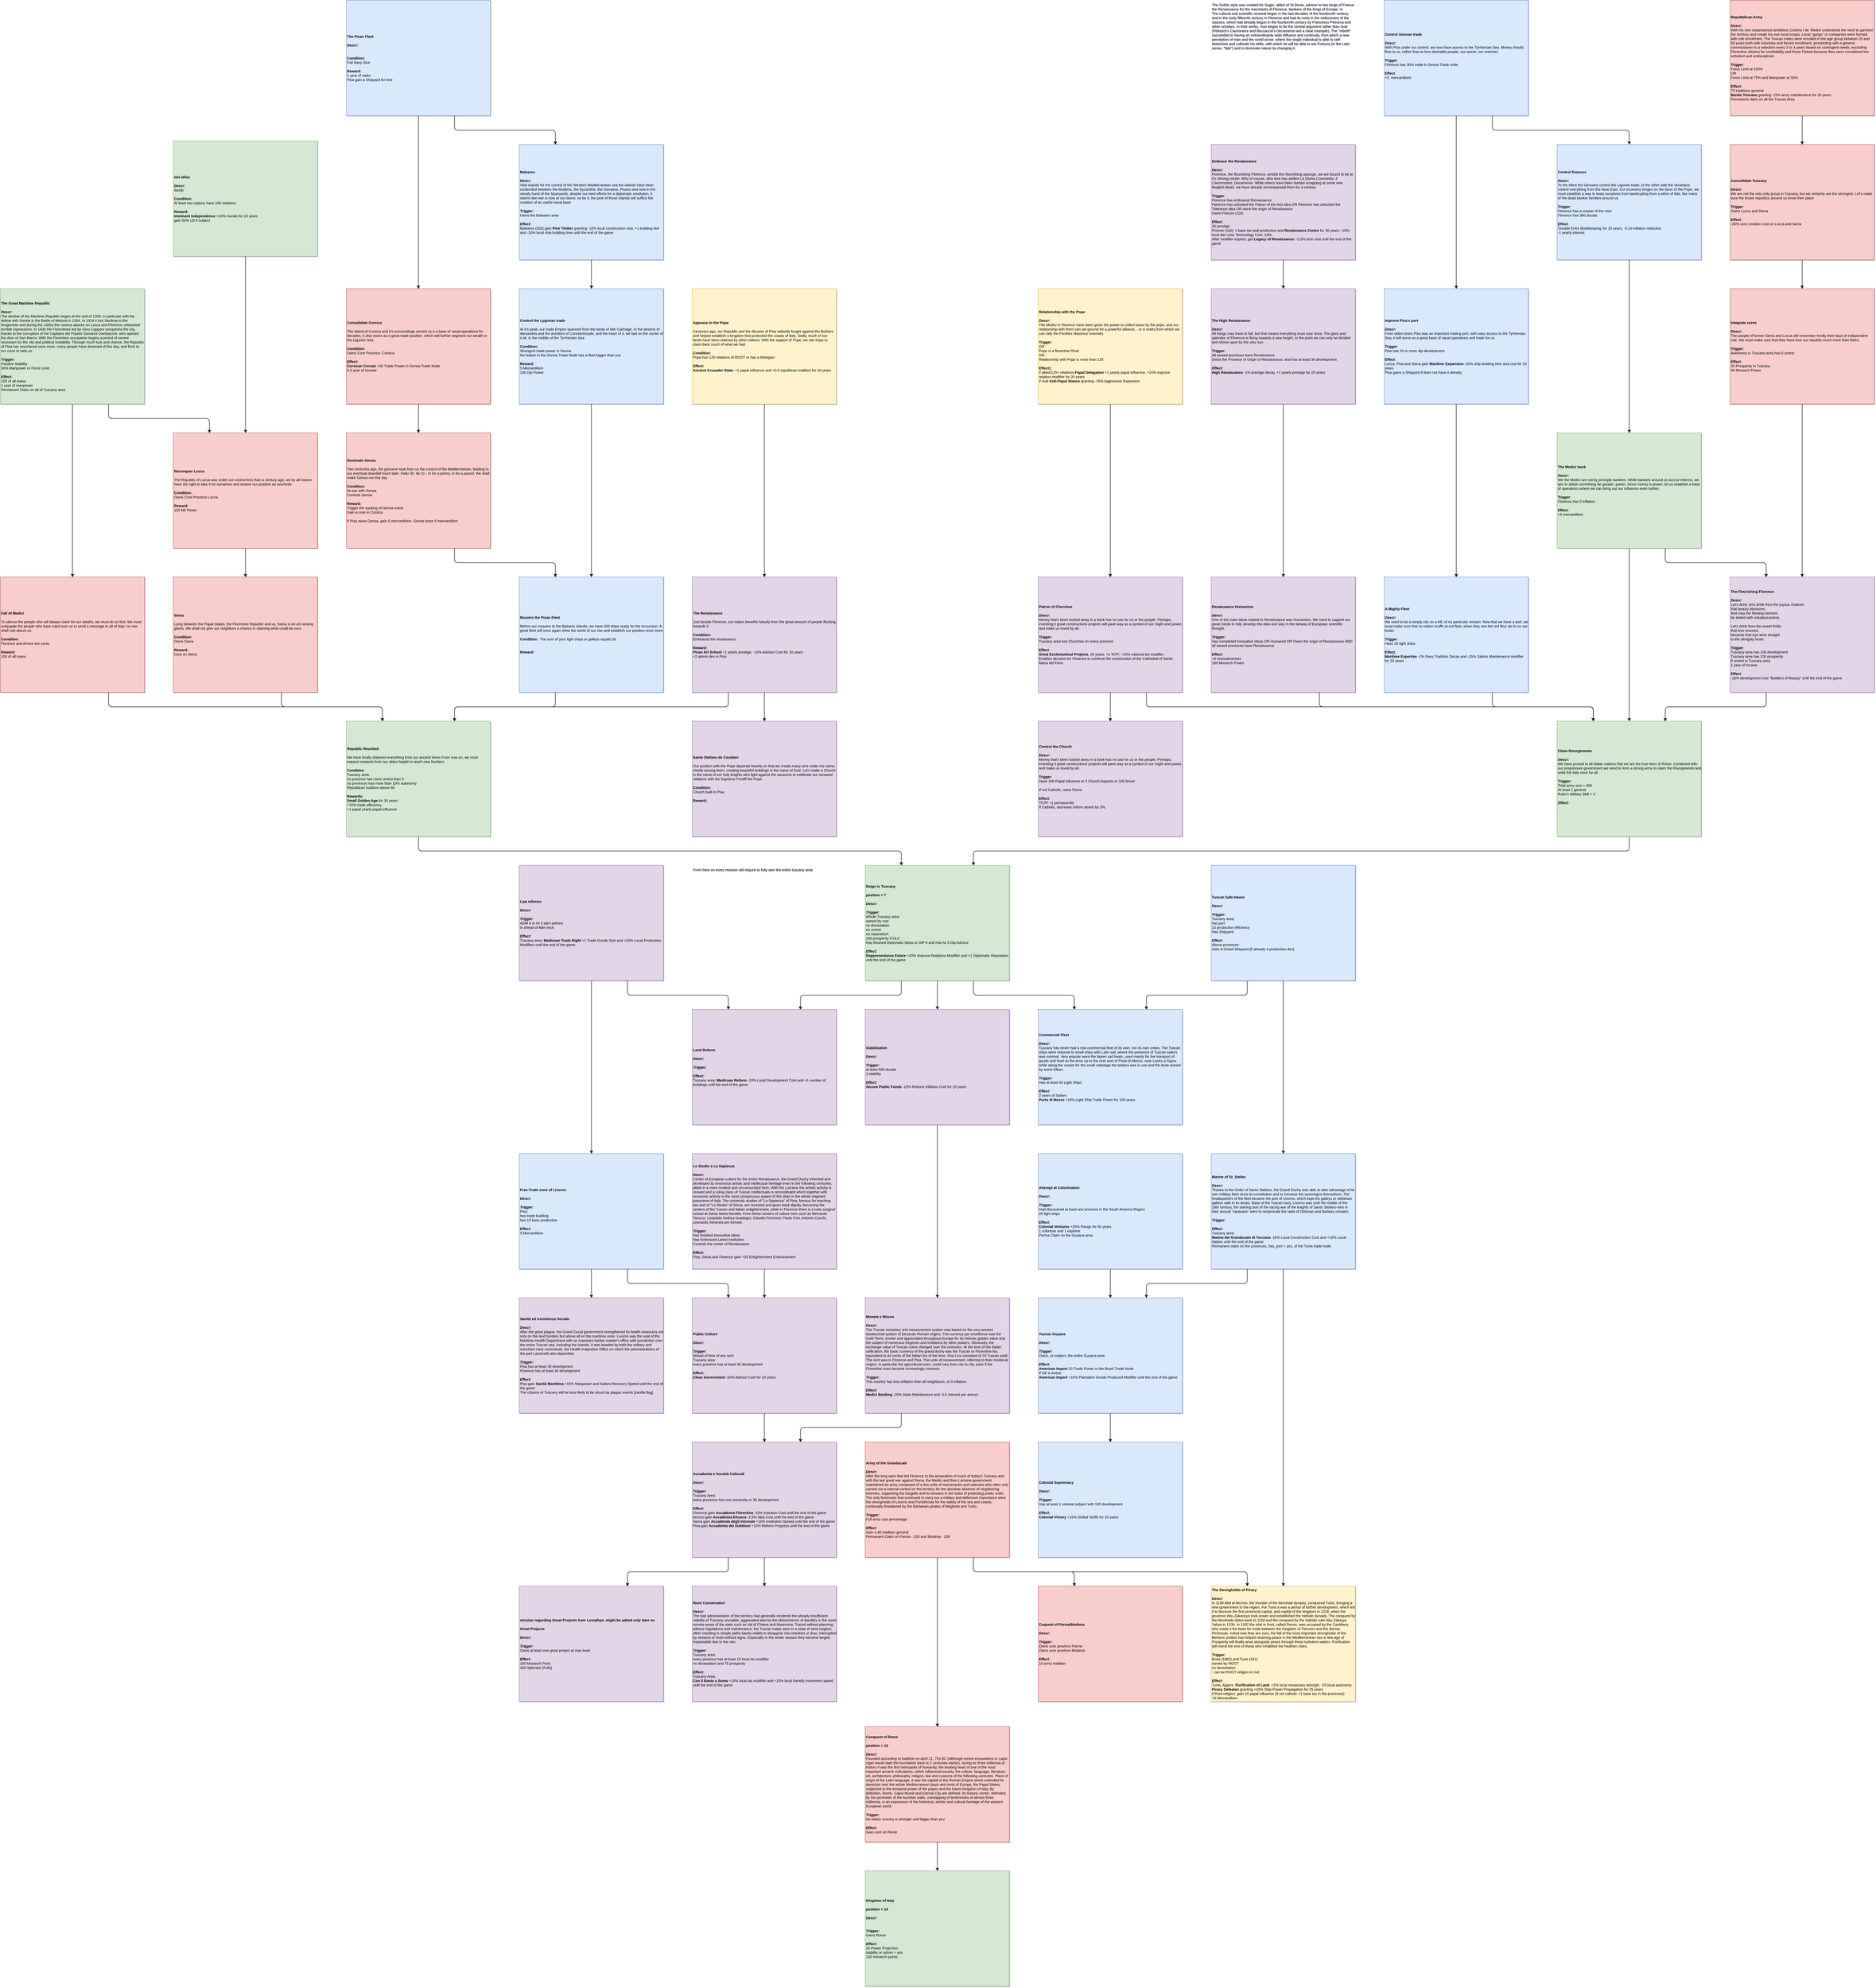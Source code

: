 <mxfile version="13.5.1" type="device"><diagram id="kzSDAJDjx9IFy4JvHGh8" name="Missions"><mxGraphModel dx="2851" dy="3898" grid="1" gridSize="10" guides="1" tooltips="1" connect="1" arrows="1" fold="1" page="1" pageScale="1" pageWidth="827" pageHeight="1169" math="0" shadow="1"><root><mxCell id="0"/><mxCell id="1" parent="0"/><mxCell id="w6SWjsJNd_PJqNKlExnE-12" value="" style="edgeStyle=orthogonalEdgeStyle;rounded=0;orthogonalLoop=1;jettySize=auto;html=1;" parent="1" edge="1"><mxGeometry relative="1" as="geometry"><mxPoint x="-1360" y="720.071" as="sourcePoint"/></mxGeometry></mxCell><mxCell id="w6SWjsJNd_PJqNKlExnE-16" value="" style="edgeStyle=orthogonalEdgeStyle;rounded=0;orthogonalLoop=1;jettySize=auto;html=1;" parent="1" edge="1"><mxGeometry relative="1" as="geometry"><mxPoint x="-1360" y="1120.071" as="sourcePoint"/></mxGeometry></mxCell><mxCell id="h8s-hCxMcf2PMTDbwtCN-22" value="" style="edgeStyle=orthogonalEdgeStyle;orthogonalLoop=1;jettySize=auto;html=1;fontSize=18;rounded=0;" parent="1" edge="1"><mxGeometry relative="1" as="geometry"><mxPoint x="-800" y="4240" as="sourcePoint"/></mxGeometry></mxCell><mxCell id="-41bxncdwJOg1mPYOTah-5" value="" style="edgeStyle=orthogonalEdgeStyle;rounded=0;orthogonalLoop=1;jettySize=auto;html=1;fontSize=12;align=left;" parent="1" edge="1"><mxGeometry relative="1" as="geometry"><mxPoint x="681.5" y="640.0" as="sourcePoint"/></mxGeometry></mxCell><mxCell id="-41bxncdwJOg1mPYOTah-7" value="" style="edgeStyle=orthogonalEdgeStyle;rounded=0;orthogonalLoop=1;jettySize=auto;html=1;fontSize=12;align=left;" parent="1" edge="1"><mxGeometry relative="1" as="geometry"><mxPoint x="681.5" y="1000" as="sourcePoint"/></mxGeometry></mxCell><mxCell id="oUKgaUT7NJrd88US_-Vo-12" value="" style="edgeStyle=orthogonalEdgeStyle;orthogonalLoop=1;jettySize=auto;html=1;rounded=1;" parent="1" edge="1"><mxGeometry relative="1" as="geometry"><mxPoint x="2120" y="1720.0" as="sourcePoint"/></mxGeometry></mxCell><mxCell id="lxvOAFcSYASEFJ2wgUHJ-1" style="edgeStyle=orthogonalEdgeStyle;rounded=1;orthogonalLoop=1;jettySize=auto;html=1;exitX=0.5;exitY=1;exitDx=0;exitDy=0;align=left;" parent="1" edge="1"><mxGeometry relative="1" as="geometry"><mxPoint x="2120.471" y="1719.529" as="sourcePoint"/></mxGeometry></mxCell><mxCell id="oUKgaUT7NJrd88US_-Vo-14" value="" style="edgeStyle=orthogonalEdgeStyle;orthogonalLoop=1;jettySize=auto;html=1;rounded=1;" parent="1" edge="1"><mxGeometry relative="1" as="geometry"><mxPoint x="2120" y="2080" as="sourcePoint"/></mxGeometry></mxCell><mxCell id="oUKgaUT7NJrd88US_-Vo-17" style="edgeStyle=orthogonalEdgeStyle;orthogonalLoop=1;jettySize=auto;html=1;exitX=0.5;exitY=1;exitDx=0;exitDy=0;rounded=1;" parent="1" edge="1"><mxGeometry relative="1" as="geometry"><mxPoint x="1640.471" y="2079.529" as="sourcePoint"/></mxGeometry></mxCell><mxCell id="Y1A-uAklqQ5wONbZMg3W-27" value="&lt;div style=&quot;font-size: 10px;&quot;&gt;&lt;div style=&quot;font-size: 10px;&quot;&gt;&lt;b style=&quot;font-size: 10px;&quot;&gt;Kingdom of Italy&lt;/b&gt;&lt;br style=&quot;font-size: 10px;&quot;&gt;&lt;/div&gt;&lt;div style=&quot;font-size: 10px;&quot;&gt;&lt;br style=&quot;font-size: 10px;&quot;&gt;&lt;/div&gt;&lt;div style=&quot;font-size: 10px;&quot;&gt;&lt;b style=&quot;font-size: 10px;&quot;&gt;position = 14&lt;/b&gt;&lt;/div&gt;&lt;div style=&quot;font-size: 10px;&quot;&gt;&lt;br style=&quot;font-size: 10px;&quot;&gt;&lt;/div&gt;&lt;div style=&quot;font-size: 10px;&quot;&gt;&lt;i style=&quot;font-size: 10px;&quot;&gt;&lt;b style=&quot;font-size: 10px;&quot;&gt;Descr:&lt;/b&gt;&lt;/i&gt;&lt;/div&gt;&lt;div style=&quot;font-size: 10px;&quot;&gt;&lt;div style=&quot;font-size: 10px;&quot;&gt;&lt;br style=&quot;font-size: 10px;&quot;&gt;&lt;/div&gt;&lt;/div&gt;&lt;div style=&quot;font-size: 10px;&quot;&gt;&lt;br style=&quot;font-size: 10px;&quot;&gt;&lt;/div&gt;&lt;div style=&quot;font-size: 10px;&quot;&gt;&lt;b style=&quot;font-size: 10px;&quot;&gt;&lt;i style=&quot;font-size: 10px;&quot;&gt;Trigger:&lt;/i&gt;&lt;/b&gt;&lt;/div&gt;&lt;span style=&quot;font-size: 10px;&quot;&gt;Owns Rome&lt;/span&gt;&lt;br style=&quot;font-size: 10px;&quot;&gt;&lt;div style=&quot;font-size: 10px;&quot;&gt;&lt;br style=&quot;font-size: 10px;&quot;&gt;&lt;/div&gt;&lt;div style=&quot;font-size: 10px;&quot;&gt;&lt;b style=&quot;font-size: 10px;&quot;&gt;&lt;i style=&quot;font-size: 10px;&quot;&gt;Effect:&lt;/i&gt;&lt;/b&gt;&lt;/div&gt;&lt;div style=&quot;font-size: 10px;&quot;&gt;25 Power Projection&lt;br style=&quot;font-size: 10px;&quot;&gt;&lt;/div&gt;&lt;div style=&quot;font-size: 10px;&quot;&gt;stability or admin = yes&amp;nbsp;&lt;/div&gt;&lt;div style=&quot;font-size: 10px;&quot;&gt;100 monarch points&lt;/div&gt;&lt;/div&gt;" style="rounded=0;whiteSpace=wrap;html=1;fillColor=#d5e8d4;strokeColor=#82b366;fontSize=10;align=left;" parent="1" vertex="1"><mxGeometry x="960" y="2790" width="400" height="320" as="geometry"/></mxCell><mxCell id="Y1A-uAklqQ5wONbZMg3W-28" style="edgeStyle=orthogonalEdgeStyle;orthogonalLoop=1;jettySize=auto;html=1;exitX=0.5;exitY=1;exitDx=0;exitDy=0;rounded=1;" parent="1" source="Y1A-uAklqQ5wONbZMg3W-29" target="Y1A-uAklqQ5wONbZMg3W-27" edge="1"><mxGeometry relative="1" as="geometry"/></mxCell><mxCell id="Y1A-uAklqQ5wONbZMg3W-29" value="&lt;div style=&quot;font-size: 10px&quot;&gt;&lt;b style=&quot;font-size: 10px&quot;&gt;Conquest of Rome&lt;br style=&quot;font-size: 10px&quot;&gt;&lt;/b&gt;&lt;/div&gt;&lt;div style=&quot;font-size: 10px&quot;&gt;&lt;b style=&quot;font-size: 10px&quot;&gt;&lt;br style=&quot;font-size: 10px&quot;&gt;&lt;/b&gt;&lt;/div&gt;&lt;div style=&quot;font-size: 10px&quot;&gt;&lt;b style=&quot;font-size: 10px&quot;&gt;position = 13&lt;/b&gt;&lt;/div&gt;&lt;div style=&quot;font-size: 10px&quot;&gt;&lt;b style=&quot;font-size: 10px&quot;&gt;&lt;br style=&quot;font-size: 10px&quot;&gt;&lt;/b&gt;&lt;/div&gt;&lt;div style=&quot;font-size: 10px&quot;&gt;&lt;b style=&quot;font-size: 10px&quot;&gt;&lt;i style=&quot;font-size: 10px&quot;&gt;Descr:&lt;/i&gt;&lt;/b&gt;&lt;/div&gt;&lt;div style=&quot;font-size: 10px&quot;&gt;Founded according to tradition on April 21, 753 BC (although recent excavations in Lapis niger would date the foundation back to 2 centuries earlier), during its three millennia of history it was the first metropolis of humanity, the beating heart of one of the most important ancient civilizations, which influenced society, the culture, language, literature, art, architecture, philosophy, religion, law and customs of the following centuries. Place of origin of the Latin language, it was the capital of the Roman Empire which extended its dominion over the whole Mediterranean basin and most of Europe, the Papal States, subjected to the temporal power of the popes and the future Kingdom of Italy. By definition, Rome, Caput Mundi and Eternal City are defined. Its historic center, delimited by the perimeter of the Aurelian walls, overlapping of testimonies of almost three millennia, is an expression of the historical, artistic and cultural heritage of the western European world.&lt;br style=&quot;font-size: 10px&quot;&gt;&lt;/div&gt;&lt;div style=&quot;font-size: 10px&quot;&gt;&lt;br style=&quot;font-size: 10px&quot;&gt;&lt;/div&gt;&lt;div style=&quot;font-size: 10px&quot;&gt;&lt;b style=&quot;font-size: 10px&quot;&gt;&lt;i style=&quot;font-size: 10px&quot;&gt;Trigger:&lt;/i&gt;&lt;/b&gt;&lt;/div&gt;&lt;div&gt;No Italian country is stronger and bigger than you&lt;br style=&quot;font-size: 10px&quot;&gt;&lt;/div&gt;&lt;div style=&quot;font-size: 10px&quot;&gt;&lt;br style=&quot;font-size: 10px&quot;&gt;&lt;/div&gt;&lt;div style=&quot;font-size: 10px&quot;&gt;&lt;b style=&quot;font-size: 10px&quot;&gt;&lt;i style=&quot;font-size: 10px&quot;&gt;Effect:&lt;/i&gt;&lt;/b&gt;&lt;/div&gt;Gain core on Rome" style="rounded=0;whiteSpace=wrap;html=1;align=left;fontSize=10;fillColor=#f8cecc;strokeColor=#b85450;fontColor=#000000;" parent="1" vertex="1"><mxGeometry x="960" y="2390" width="400" height="320" as="geometry"/></mxCell><mxCell id="XOXAKYjaKUVTAuJZyVki-32" style="edgeStyle=orthogonalEdgeStyle;rounded=1;orthogonalLoop=1;jettySize=auto;html=1;exitX=0.5;exitY=1;exitDx=0;exitDy=0;entryX=0.75;entryY=0;entryDx=0;entryDy=0;" parent="1" source="TUNon1OkFXBgHkGYELMJ-9" target="XOXAKYjaKUVTAuJZyVki-49" edge="1"><mxGeometry relative="1" as="geometry"><mxPoint x="2600" y="-80" as="sourcePoint"/></mxGeometry></mxCell><mxCell id="xzYq8MOKRgyUmC3x-Ivu-13" style="edgeStyle=orthogonalEdgeStyle;rounded=1;orthogonalLoop=1;jettySize=auto;html=1;exitX=0.5;exitY=1;exitDx=0;exitDy=0;" parent="1" source="XOXAKYjaKUVTAuJZyVki-49" target="xzYq8MOKRgyUmC3x-Ivu-19" edge="1"><mxGeometry relative="1" as="geometry"><mxPoint x="1160" y="400" as="targetPoint"/></mxGeometry></mxCell><mxCell id="xzYq8MOKRgyUmC3x-Ivu-16" style="edgeStyle=orthogonalEdgeStyle;rounded=1;orthogonalLoop=1;jettySize=auto;html=1;exitX=0.25;exitY=1;exitDx=0;exitDy=0;entryX=0.75;entryY=0;entryDx=0;entryDy=0;" parent="1" source="XOXAKYjaKUVTAuJZyVki-49" target="XOXAKYjaKUVTAuJZyVki-60" edge="1"><mxGeometry relative="1" as="geometry"/></mxCell><mxCell id="xzYq8MOKRgyUmC3x-Ivu-40" style="edgeStyle=orthogonalEdgeStyle;rounded=1;orthogonalLoop=1;jettySize=auto;html=1;exitX=0.75;exitY=1;exitDx=0;exitDy=0;entryX=0.25;entryY=0;entryDx=0;entryDy=0;" parent="1" source="XOXAKYjaKUVTAuJZyVki-49" target="xzYq8MOKRgyUmC3x-Ivu-38" edge="1"><mxGeometry relative="1" as="geometry"/></mxCell><mxCell id="XOXAKYjaKUVTAuJZyVki-49" value="Reign in Tuscany&lt;br&gt;&lt;br&gt;position = 7&lt;br&gt;&lt;div style=&quot;font-weight: 400 ; font-size: 10px&quot;&gt;&lt;b style=&quot;font-size: 10px&quot;&gt;&lt;i style=&quot;font-size: 10px&quot;&gt;&lt;br class=&quot;Apple-interchange-newline&quot; style=&quot;font-size: 10px&quot;&gt;Descr:&lt;/i&gt;&lt;/b&gt;&lt;/div&gt;&lt;div style=&quot;font-weight: 400 ; font-size: 10px&quot;&gt;&lt;b style=&quot;font-size: 10px&quot;&gt;&lt;i style=&quot;font-size: 10px&quot;&gt;&lt;br style=&quot;font-size: 10px&quot;&gt;&lt;/i&gt;&lt;/b&gt;&lt;/div&gt;&lt;div style=&quot;font-weight: 400 ; font-size: 10px&quot;&gt;&lt;b style=&quot;font-size: 10px&quot;&gt;&lt;i style=&quot;font-size: 10px&quot;&gt;Trigger:&lt;/i&gt;&lt;/b&gt;&lt;/div&gt;&lt;div style=&quot;font-size: 10px&quot;&gt;&lt;span style=&quot;font-weight: 400&quot;&gt;Whole Tuscany area:&lt;/span&gt;&lt;/div&gt;&lt;div style=&quot;font-size: 10px&quot;&gt;&lt;span style=&quot;font-weight: 400&quot;&gt;owned by root&lt;/span&gt;&lt;/div&gt;&lt;div style=&quot;font-size: 10px&quot;&gt;&lt;span style=&quot;font-weight: 400&quot;&gt;no devastation&lt;/span&gt;&lt;/div&gt;&lt;div style=&quot;font-size: 10px&quot;&gt;&lt;span style=&quot;font-weight: 400&quot;&gt;no unrest&lt;/span&gt;&lt;/div&gt;&lt;div style=&quot;font-size: 10px&quot;&gt;&lt;span style=&quot;font-weight: 400&quot;&gt;no separatism&lt;/span&gt;&lt;/div&gt;&lt;div style=&quot;font-size: 10px&quot;&gt;&lt;span style=&quot;font-weight: 400&quot;&gt;100 prosperity if DLC&lt;/span&gt;&lt;/div&gt;&lt;div style=&quot;font-size: 10px&quot;&gt;&lt;span style=&quot;font-weight: 400&quot;&gt;Has finished Diplomatic Ideas or DIP 6 and Has lvl 3 Dip Advisor&lt;/span&gt;&lt;/div&gt;&lt;div style=&quot;font-size: 10px&quot;&gt;&lt;span style=&quot;font-weight: 400&quot;&gt;&lt;br&gt;&lt;/span&gt;&lt;/div&gt;&lt;div style=&quot;font-weight: 400 ; font-size: 10px&quot;&gt;&lt;b style=&quot;font-size: 10px&quot;&gt;&lt;i style=&quot;font-size: 10px&quot;&gt;Effect:&lt;/i&gt;&lt;/b&gt;&lt;/div&gt;&lt;div style=&quot;font-size: 10px&quot;&gt;&lt;span style=&quot;font-size: 10px&quot;&gt;&lt;span style=&quot;font-size: 10px&quot;&gt;&lt;b&gt;Rappresentanze Estere&lt;/b&gt;&lt;span style=&quot;font-weight: normal&quot;&gt;&amp;nbsp;+20% Improve Relations Modifier and +1 Diplomatic Reputation until the end of the game&lt;/span&gt;&lt;/span&gt;&lt;/span&gt;&lt;/div&gt;" style="rounded=0;whiteSpace=wrap;html=1;align=left;fontSize=10;fontStyle=1;labelBackgroundColor=none;fillColor=#d5e8d4;strokeColor=#82b366;" parent="1" vertex="1"><mxGeometry x="960" width="400" height="320" as="geometry"/></mxCell><mxCell id="xzYq8MOKRgyUmC3x-Ivu-1" style="edgeStyle=orthogonalEdgeStyle;rounded=1;orthogonalLoop=1;jettySize=auto;html=1;exitX=0.75;exitY=1;exitDx=0;exitDy=0;entryX=0.25;entryY=0;entryDx=0;entryDy=0;" parent="1" source="dCtamnmhwj9onZVRYanw-9" target="XOXAKYjaKUVTAuJZyVki-61" edge="1"><mxGeometry relative="1" as="geometry"/></mxCell><mxCell id="xzYq8MOKRgyUmC3x-Ivu-2" style="edgeStyle=orthogonalEdgeStyle;rounded=1;orthogonalLoop=1;jettySize=auto;html=1;exitX=0.5;exitY=1;exitDx=0;exitDy=0;" parent="1" source="dCtamnmhwj9onZVRYanw-9" target="Y1A-uAklqQ5wONbZMg3W-29" edge="1"><mxGeometry relative="1" as="geometry"/></mxCell><mxCell id="xzYq8MOKRgyUmC3x-Ivu-7" style="edgeStyle=orthogonalEdgeStyle;rounded=1;orthogonalLoop=1;jettySize=auto;html=1;exitX=0.75;exitY=1;exitDx=0;exitDy=0;entryX=0.25;entryY=0;entryDx=0;entryDy=0;" parent="1" source="dCtamnmhwj9onZVRYanw-9" target="fu4K70HQJRkd3WuZFsZJ-1" edge="1"><mxGeometry relative="1" as="geometry"/></mxCell><mxCell id="dCtamnmhwj9onZVRYanw-9" value="&lt;div style=&quot;font-weight: 400 ; font-size: 10px&quot;&gt;&lt;b style=&quot;font-size: 10px&quot;&gt;&lt;span style=&quot;font-size: 10px&quot;&gt;Army of the Granducate&lt;/span&gt;&lt;/b&gt;&lt;/div&gt;&lt;div style=&quot;font-weight: 400 ; font-size: 10px&quot;&gt;&lt;b style=&quot;font-size: 10px&quot;&gt;&lt;i style=&quot;font-size: 10px&quot;&gt;&lt;br class=&quot;Apple-interchange-newline&quot; style=&quot;font-size: 10px&quot;&gt;Descr:&lt;/i&gt;&lt;/b&gt;&lt;/div&gt;&lt;div style=&quot;font-weight: 400 ; font-size: 10px&quot;&gt;&lt;span class=&quot;VIiyi&quot; lang=&quot;en&quot;&gt;&lt;span class=&quot;JLqJ4b ChMk0b&quot;&gt;&lt;span&gt;After the long wars that led Florence to the annexation of much of today's Tuscany and with the last great war against Siena, the Medici and then Lorraine government maintained an army composed of a few units of mercenaries and veterans who often only carried out a&lt;/span&gt;&lt;/span&gt; &lt;span class=&quot;JLqJ4b ChMk0b&quot;&gt;&lt;span&gt;internal control on the territory for the absolute absence of neighboring enemies, supporting the bargello and its brewers in the tasks of protecting public order.&lt;/span&gt;&lt;/span&gt; &lt;span class=&quot;JLqJ4b ChMk0b&quot;&gt;&lt;span&gt;The only fortresses that continued to carry out a military and defensive importance were the strongholds of Livorno and Portoferraio for the safety of the sea and coasts, continually threatened by the Barbarian pirates of Maghreb and Turks.&lt;/span&gt;&lt;/span&gt;&lt;/span&gt;&lt;b style=&quot;font-size: 10px&quot;&gt;&lt;i style=&quot;font-size: 10px&quot;&gt;&lt;br style=&quot;font-size: 10px&quot;&gt;&lt;/i&gt;&lt;/b&gt;&lt;/div&gt;&lt;div style=&quot;font-weight: 400 ; font-size: 10px&quot;&gt;&lt;span class=&quot;VIiyi&quot; lang=&quot;en&quot;&gt;&lt;span class=&quot;JLqJ4b ChMk0b&quot;&gt;&lt;span&gt;&lt;br&gt;&lt;/span&gt;&lt;/span&gt;&lt;/span&gt;&lt;/div&gt;&lt;div style=&quot;font-weight: 400 ; font-size: 10px&quot;&gt;&lt;b style=&quot;font-size: 10px&quot;&gt;&lt;i style=&quot;font-size: 10px&quot;&gt;Trigger:&lt;/i&gt;&lt;/b&gt;&lt;/div&gt;&lt;div style=&quot;font-size: 10px&quot;&gt;&lt;span style=&quot;font-size: 10px ; font-weight: normal&quot;&gt;&lt;span style=&quot;font-size: 10px&quot;&gt;Full army size percentage&lt;/span&gt;&lt;/span&gt;&lt;/div&gt;&lt;div style=&quot;font-size: 10px&quot;&gt;&lt;span style=&quot;font-size: 10px ; font-weight: normal&quot;&gt;&lt;span style=&quot;font-size: 10px&quot;&gt;&lt;br&gt;&lt;/span&gt;&lt;/span&gt;&lt;/div&gt;&lt;div style=&quot;font-weight: 400 ; font-size: 10px&quot;&gt;&lt;b style=&quot;font-size: 10px&quot;&gt;&lt;i style=&quot;font-size: 10px&quot;&gt;Effect:&lt;/i&gt;&lt;/b&gt;&lt;/div&gt;&lt;div style=&quot;font-size: 10px&quot;&gt;&lt;span style=&quot;font-weight: 400&quot;&gt;Gain a 80 tradition general&lt;/span&gt;&lt;/div&gt;&lt;div style=&quot;font-size: 10px&quot;&gt;&lt;span style=&quot;font-weight: 400&quot;&gt;Permanent Claim on Parma - 105 and Modena - 106&lt;/span&gt;&lt;/div&gt;" style="rounded=0;whiteSpace=wrap;html=1;align=left;fontSize=10;fontStyle=1;labelBackgroundColor=none;fillColor=#f8cecc;strokeColor=#b85450;" parent="1" vertex="1"><mxGeometry x="960" y="1600" width="400" height="320" as="geometry"/></mxCell><mxCell id="xzYq8MOKRgyUmC3x-Ivu-34" style="edgeStyle=orthogonalEdgeStyle;rounded=1;orthogonalLoop=1;jettySize=auto;html=1;exitX=0.5;exitY=1;exitDx=0;exitDy=0;" parent="1" source="XOXAKYjaKUVTAuJZyVki-55" target="xzYq8MOKRgyUmC3x-Ivu-26" edge="1"><mxGeometry relative="1" as="geometry"/></mxCell><mxCell id="XOXAKYjaKUVTAuJZyVki-55" value="Free-Trade zone of Livorno&lt;div style=&quot;font-weight: 400 ; font-size: 10px&quot;&gt;&lt;b style=&quot;font-size: 10px&quot;&gt;&lt;i style=&quot;font-size: 10px&quot;&gt;&lt;br class=&quot;Apple-interchange-newline&quot; style=&quot;font-size: 10px&quot;&gt;Descr:&lt;/i&gt;&lt;/b&gt;&lt;/div&gt;&lt;div style=&quot;font-weight: 400 ; font-size: 10px&quot;&gt;&lt;b style=&quot;font-size: 10px&quot;&gt;&lt;i style=&quot;font-size: 10px&quot;&gt;&lt;br style=&quot;font-size: 10px&quot;&gt;&lt;/i&gt;&lt;/b&gt;&lt;/div&gt;&lt;div style=&quot;font-weight: 400 ; font-size: 10px&quot;&gt;&lt;b style=&quot;font-size: 10px&quot;&gt;&lt;i style=&quot;font-size: 10px&quot;&gt;Trigger:&lt;/i&gt;&lt;/b&gt;&lt;/div&gt;&lt;div style=&quot;font-size: 10px&quot;&gt;&lt;span style=&quot;font-weight: normal&quot;&gt;Pisa:&lt;/span&gt;&lt;/div&gt;&lt;div style=&quot;font-size: 10px&quot;&gt;&lt;span style=&quot;font-weight: normal&quot;&gt;has trade building&amp;nbsp;&lt;/span&gt;&lt;/div&gt;&lt;div style=&quot;font-size: 10px&quot;&gt;&lt;span style=&quot;font-weight: normal&quot;&gt;has 10 base production&lt;/span&gt;&lt;/div&gt;&lt;div style=&quot;font-size: 10px&quot;&gt;&lt;span style=&quot;font-weight: normal&quot;&gt;&lt;br&gt;&lt;/span&gt;&lt;/div&gt;&lt;div style=&quot;font-weight: 400 ; font-size: 10px&quot;&gt;&lt;b style=&quot;font-size: 10px&quot;&gt;&lt;i style=&quot;font-size: 10px&quot;&gt;Effect:&lt;/i&gt;&lt;/b&gt;&lt;/div&gt;&lt;div style=&quot;font-size: 10px&quot;&gt;&lt;span style=&quot;font-weight: 400&quot;&gt;5 Mercantilism&lt;/span&gt;&lt;br&gt;&lt;/div&gt;" style="rounded=0;whiteSpace=wrap;html=1;align=left;fontSize=10;fontStyle=1;labelBackgroundColor=none;fillColor=#dae8fc;strokeColor=#6c8ebf;" parent="1" vertex="1"><mxGeometry y="800" width="400" height="320" as="geometry"/></mxCell><mxCell id="XOXAKYjaKUVTAuJZyVki-56" value="Lo Studio e La Sapienza&lt;div style=&quot;font-weight: 400 ; font-size: 10px&quot;&gt;&lt;b style=&quot;font-size: 10px&quot;&gt;&lt;i style=&quot;font-size: 10px&quot;&gt;&lt;br class=&quot;Apple-interchange-newline&quot; style=&quot;font-size: 10px&quot;&gt;Descr:&lt;/i&gt;&lt;/b&gt;&lt;/div&gt;&lt;div&gt;&lt;span style=&quot;font-weight: normal&quot;&gt;Center of European culture for the entire Renaissance, the Grand Duchy inherited and developed its enormous artistic and intellectual heritage even in the following centuries, albeit in a more modest and circumscribed form. With the Lorraine the artistic activity is revived and a ruling class of Tuscan intellectuals is reconstituted which together with economic activity is the most conspicuous aspect of the state in the whole stagnant panorama of Italy. The university studies of &quot;La Sapienza&quot; of Pisa, famous for teaching law and of &quot;Lo Studio&quot; of Siena, are renewed and given back dignity, becoming the centers of the Tuscan and Italian enlightenment, while in Florence there is a note surgical school at Santa Maria Novella. From these centers of culture men such as Bernardo Tanucci, Leopoldo Andrea Guadagni, Claudio Fromond, Paolo Frisi, Antonio Cocchi, Leonardo Ximenes are formed.&lt;/span&gt;&lt;br style=&quot;font-size: 10px&quot;&gt;&lt;/div&gt;&lt;div&gt;&lt;span style=&quot;font-weight: normal&quot;&gt;&lt;br&gt;&lt;/span&gt;&lt;/div&gt;&lt;div style=&quot;font-weight: 400 ; font-size: 10px&quot;&gt;&lt;b style=&quot;font-size: 10px&quot;&gt;&lt;i style=&quot;font-size: 10px&quot;&gt;Trigger:&lt;/i&gt;&lt;/b&gt;&lt;/div&gt;&lt;div style=&quot;font-size: 10px&quot;&gt;&lt;span style=&quot;font-size: 10px&quot;&gt;&lt;span style=&quot;font-size: 10px ; font-weight: normal&quot;&gt;Has finished Innovative Ideas&lt;/span&gt;&lt;/span&gt;&lt;/div&gt;&lt;div style=&quot;font-size: 10px&quot;&gt;&lt;span style=&quot;font-size: 10px&quot;&gt;&lt;span style=&quot;font-size: 10px ; font-weight: normal&quot;&gt;Has Embraced Latest Institution&lt;/span&gt;&lt;/span&gt;&lt;/div&gt;&lt;div style=&quot;font-size: 10px&quot;&gt;&lt;span style=&quot;font-size: 10px&quot;&gt;&lt;span style=&quot;font-size: 10px ; font-weight: normal&quot;&gt;Controls the center of Renaissance&lt;/span&gt;&lt;/span&gt;&lt;/div&gt;&lt;div style=&quot;font-size: 10px&quot;&gt;&lt;span style=&quot;font-size: 10px&quot;&gt;&lt;span style=&quot;font-size: 10px ; font-weight: normal&quot;&gt;&lt;br&gt;&lt;/span&gt;&lt;/span&gt;&lt;/div&gt;&lt;div style=&quot;font-weight: 400 ; font-size: 10px&quot;&gt;&lt;b style=&quot;font-size: 10px&quot;&gt;&lt;i style=&quot;font-size: 10px&quot;&gt;Effect:&lt;/i&gt;&lt;/b&gt;&lt;/div&gt;&lt;div style=&quot;font-size: 10px&quot;&gt;&lt;span style=&quot;font-weight: 400&quot;&gt;Pisa, Siena and Florence gain +25 Enlightenment Embracement&lt;/span&gt;&lt;/div&gt;" style="rounded=0;whiteSpace=wrap;html=1;align=left;fontSize=10;fontStyle=1;labelBackgroundColor=none;fillColor=#e1d5e7;strokeColor=#9673a6;" parent="1" vertex="1"><mxGeometry x="480" y="800" width="400" height="320" as="geometry"/></mxCell><mxCell id="XOXAKYjaKUVTAuJZyVki-118" value="" style="edgeStyle=orthogonalEdgeStyle;rounded=0;orthogonalLoop=1;jettySize=auto;html=1;" parent="1" edge="1"><mxGeometry relative="1" as="geometry"><mxPoint x="680" y="2000" as="targetPoint"/></mxGeometry></mxCell><mxCell id="XOXAKYjaKUVTAuJZyVki-120" value="" style="edgeStyle=orthogonalEdgeStyle;rounded=0;orthogonalLoop=1;jettySize=auto;html=1;" parent="1" edge="1"><mxGeometry relative="1" as="geometry"><mxPoint x="680" y="2400" as="targetPoint"/></mxGeometry></mxCell><mxCell id="dCtamnmhwj9onZVRYanw-8" style="edgeStyle=orthogonalEdgeStyle;rounded=1;orthogonalLoop=1;jettySize=auto;html=1;exitX=0.5;exitY=1;exitDx=0;exitDy=0;" parent="1" source="XOXAKYjaKUVTAuJZyVki-58" target="XOXAKYjaKUVTAuJZyVki-55" edge="1"><mxGeometry relative="1" as="geometry"/></mxCell><mxCell id="xzYq8MOKRgyUmC3x-Ivu-15" style="edgeStyle=orthogonalEdgeStyle;rounded=1;orthogonalLoop=1;jettySize=auto;html=1;exitX=0.75;exitY=1;exitDx=0;exitDy=0;entryX=0.25;entryY=0;entryDx=0;entryDy=0;" parent="1" source="XOXAKYjaKUVTAuJZyVki-58" target="XOXAKYjaKUVTAuJZyVki-60" edge="1"><mxGeometry relative="1" as="geometry"/></mxCell><mxCell id="XOXAKYjaKUVTAuJZyVki-58" value="Law reforms&lt;div style=&quot;font-weight: 400 ; font-size: 10px&quot;&gt;&lt;b style=&quot;font-size: 10px&quot;&gt;&lt;i style=&quot;font-size: 10px&quot;&gt;&lt;br class=&quot;Apple-interchange-newline&quot; style=&quot;font-size: 10px&quot;&gt;Descr:&lt;/i&gt;&lt;/b&gt;&lt;/div&gt;&lt;div style=&quot;font-weight: 400 ; font-size: 10px&quot;&gt;&lt;b style=&quot;font-size: 10px&quot;&gt;&lt;i style=&quot;font-size: 10px&quot;&gt;&lt;br style=&quot;font-size: 10px&quot;&gt;&lt;/i&gt;&lt;/b&gt;&lt;/div&gt;&lt;div style=&quot;font-weight: 400 ; font-size: 10px&quot;&gt;&lt;b style=&quot;font-size: 10px&quot;&gt;&lt;i style=&quot;font-size: 10px&quot;&gt;Trigger:&lt;/i&gt;&lt;/b&gt;&lt;/div&gt;&lt;div style=&quot;font-size: 10px&quot;&gt;&lt;span style=&quot;font-size: 10px ; font-weight: normal&quot;&gt;&lt;span style=&quot;font-size: 10px&quot;&gt;ADM 6 or lvl 3 adm advisor&lt;/span&gt;&lt;/span&gt;&lt;/div&gt;&lt;div style=&quot;font-size: 10px&quot;&gt;&lt;span style=&quot;font-weight: 400&quot;&gt;Is ahead of Adm tech.&lt;/span&gt;&lt;/div&gt;&lt;div style=&quot;font-size: 10px&quot;&gt;&lt;span style=&quot;font-size: 10px ; font-weight: normal&quot;&gt;&lt;span style=&quot;font-size: 10px&quot;&gt;&lt;br&gt;&lt;/span&gt;&lt;/span&gt;&lt;/div&gt;&lt;div style=&quot;font-weight: 400 ; font-size: 10px&quot;&gt;&lt;b style=&quot;font-size: 10px&quot;&gt;&lt;i style=&quot;font-size: 10px&quot;&gt;Effect:&lt;/i&gt;&lt;/b&gt;&lt;/div&gt;&lt;div style=&quot;font-size: 10px&quot;&gt;&lt;span style=&quot;font-size: 10px&quot;&gt;&lt;span style=&quot;font-size: 10px ; font-weight: normal&quot;&gt;Tuscany area: &lt;/span&gt;&lt;span style=&quot;font-size: 10px&quot;&gt;Medicean Trade Right&lt;span style=&quot;font-weight: normal&quot;&gt;&amp;nbsp;+1 Trade Goods Size and +10% Local Production Modifiers until the end of the game&lt;/span&gt;&lt;/span&gt;&lt;/span&gt;&lt;/div&gt;" style="rounded=0;whiteSpace=wrap;html=1;align=left;fontSize=10;fontStyle=1;labelBackgroundColor=none;fillColor=#e1d5e7;strokeColor=#9673a6;" parent="1" vertex="1"><mxGeometry width="400" height="320" as="geometry"/></mxCell><mxCell id="XOXAKYjaKUVTAuJZyVki-60" value="Land Reform&lt;div style=&quot;font-weight: 400 ; font-size: 10px&quot;&gt;&lt;b style=&quot;font-size: 10px&quot;&gt;&lt;i style=&quot;font-size: 10px&quot;&gt;&lt;br class=&quot;Apple-interchange-newline&quot; style=&quot;font-size: 10px&quot;&gt;Descr:&lt;/i&gt;&lt;/b&gt;&lt;/div&gt;&lt;div style=&quot;font-weight: 400 ; font-size: 10px&quot;&gt;&lt;b style=&quot;font-size: 10px&quot;&gt;&lt;i style=&quot;font-size: 10px&quot;&gt;&lt;br style=&quot;font-size: 10px&quot;&gt;&lt;/i&gt;&lt;/b&gt;&lt;/div&gt;&lt;div style=&quot;font-weight: 400 ; font-size: 10px&quot;&gt;&lt;b style=&quot;font-size: 10px&quot;&gt;&lt;i style=&quot;font-size: 10px&quot;&gt;Trigger:&lt;/i&gt;&lt;/b&gt;&lt;/div&gt;&lt;div style=&quot;font-weight: 400 ; font-size: 10px&quot;&gt;&lt;b style=&quot;font-size: 10px&quot;&gt;&lt;i style=&quot;font-size: 10px&quot;&gt;&lt;br style=&quot;font-size: 10px&quot;&gt;&lt;/i&gt;&lt;/b&gt;&lt;/div&gt;&lt;div style=&quot;font-weight: 400 ; font-size: 10px&quot;&gt;&lt;b style=&quot;font-size: 10px&quot;&gt;&lt;i style=&quot;font-size: 10px&quot;&gt;Effect:&lt;/i&gt;&lt;/b&gt;&lt;/div&gt;&lt;div style=&quot;font-size: 10px&quot;&gt;&lt;span style=&quot;font-size: 10px&quot;&gt;&lt;span style=&quot;font-size: 10px ; font-weight: normal&quot;&gt;Tuscany area: &lt;/span&gt;&lt;span style=&quot;font-size: 10px&quot;&gt;Medicean Reform&lt;span style=&quot;font-weight: normal&quot;&gt;&amp;nbsp;-10% Local Development Cost and +1 number of buildings until the end of the game&lt;/span&gt;&lt;/span&gt;&lt;/span&gt;&lt;/div&gt;" style="rounded=0;whiteSpace=wrap;html=1;align=left;fontSize=10;fontStyle=1;labelBackgroundColor=none;fillColor=#e1d5e7;strokeColor=#9673a6;" parent="1" vertex="1"><mxGeometry x="480" y="400" width="400" height="320" as="geometry"/></mxCell><mxCell id="XOXAKYjaKUVTAuJZyVki-61" value="Coquest of Parma/Modena&lt;div style=&quot;font-weight: 400 ; font-size: 10px&quot;&gt;&lt;b style=&quot;font-size: 10px&quot;&gt;&lt;i style=&quot;font-size: 10px&quot;&gt;&lt;br class=&quot;Apple-interchange-newline&quot; style=&quot;font-size: 10px&quot;&gt;Descr:&lt;/i&gt;&lt;/b&gt;&lt;/div&gt;&lt;div style=&quot;font-weight: 400 ; font-size: 10px&quot;&gt;&lt;b style=&quot;font-size: 10px&quot;&gt;&lt;i style=&quot;font-size: 10px&quot;&gt;&lt;br style=&quot;font-size: 10px&quot;&gt;&lt;/i&gt;&lt;/b&gt;&lt;/div&gt;&lt;div style=&quot;font-weight: 400 ; font-size: 10px&quot;&gt;&lt;b style=&quot;font-size: 10px&quot;&gt;&lt;i style=&quot;font-size: 10px&quot;&gt;Trigger:&lt;/i&gt;&lt;/b&gt;&lt;/div&gt;&lt;div style=&quot;font-size: 10px&quot;&gt;&lt;span style=&quot;font-size: 10px&quot;&gt;&lt;span style=&quot;font-size: 10px ; font-weight: normal&quot;&gt;Owns core province Parma&lt;/span&gt;&lt;/span&gt;&lt;/div&gt;&lt;div style=&quot;font-size: 10px&quot;&gt;&lt;span style=&quot;font-size: 10px&quot;&gt;&lt;span style=&quot;font-size: 10px ; font-weight: normal&quot;&gt;Owns core province Modena&lt;/span&gt;&lt;/span&gt;&lt;/div&gt;&lt;div style=&quot;font-weight: 400 ; font-size: 10px&quot;&gt;&lt;b style=&quot;font-size: 10px&quot;&gt;&lt;i style=&quot;font-size: 10px&quot;&gt;&lt;br&gt;&lt;/i&gt;&lt;/b&gt;&lt;/div&gt;&lt;div style=&quot;font-weight: 400 ; font-size: 10px&quot;&gt;&lt;b style=&quot;font-size: 10px&quot;&gt;&lt;i style=&quot;font-size: 10px&quot;&gt;Effect:&lt;/i&gt;&lt;/b&gt;&lt;/div&gt;&lt;div style=&quot;font-weight: 400 ; font-size: 10px&quot;&gt;10 army tradition&lt;b style=&quot;font-size: 10px&quot;&gt;&lt;i style=&quot;font-size: 10px&quot;&gt;&lt;br&gt;&lt;/i&gt;&lt;/b&gt;&lt;/div&gt;" style="rounded=0;whiteSpace=wrap;html=1;align=left;fontSize=10;fontStyle=1;labelBackgroundColor=none;fillColor=#f8cecc;strokeColor=#b85450;" parent="1" vertex="1"><mxGeometry x="1440" y="2000" width="400" height="320" as="geometry"/></mxCell><mxCell id="xzYq8MOKRgyUmC3x-Ivu-6" style="edgeStyle=orthogonalEdgeStyle;rounded=1;orthogonalLoop=1;jettySize=auto;html=1;exitX=0.5;exitY=1;exitDx=0;exitDy=0;" parent="1" source="XOXAKYjaKUVTAuJZyVki-63" target="fu4K70HQJRkd3WuZFsZJ-1" edge="1"><mxGeometry relative="1" as="geometry"/></mxCell><mxCell id="xzYq8MOKRgyUmC3x-Ivu-42" style="edgeStyle=orthogonalEdgeStyle;rounded=1;orthogonalLoop=1;jettySize=auto;html=1;exitX=0.25;exitY=1;exitDx=0;exitDy=0;entryX=0.75;entryY=0;entryDx=0;entryDy=0;" parent="1" source="XOXAKYjaKUVTAuJZyVki-63" target="XOXAKYjaKUVTAuJZyVki-64" edge="1"><mxGeometry relative="1" as="geometry"/></mxCell><mxCell id="XOXAKYjaKUVTAuJZyVki-63" value="&lt;div style=&quot;font-weight: 400 ; font-size: 10px&quot;&gt;&lt;b style=&quot;font-size: 10px&quot;&gt;&lt;i style=&quot;font-size: 10px&quot;&gt;Marine of St. Stefan&lt;/i&gt;&lt;/b&gt;&lt;/div&gt;&lt;div style=&quot;font-weight: 400 ; font-size: 10px&quot;&gt;&lt;b style=&quot;font-size: 10px&quot;&gt;&lt;i style=&quot;font-size: 10px&quot;&gt;&lt;br class=&quot;Apple-interchange-newline&quot; style=&quot;font-size: 10px&quot;&gt;Descr:&lt;/i&gt;&lt;/b&gt;&lt;/div&gt;&lt;div style=&quot;font-weight: 400 ; font-size: 10px&quot;&gt;&lt;span class=&quot;VIiyi&quot; lang=&quot;en&quot;&gt;&lt;span class=&quot;JLqJ4b ChMk0b&quot;&gt;&lt;span&gt;Thanks to the Order of Santo Stefano, the Grand Duchy was able to take advantage of its own military fleet since its constitution and to increase the sovereigns themselves.&lt;/span&gt;&lt;/span&gt; &lt;span class=&quot;JLqJ4b ChMk0b&quot;&gt;&lt;span&gt;The headquarters of the fleet became the port of Livorno, which kept the galleys or stefanian galleys safe in its docks.&amp;nbsp;&lt;/span&gt;&lt;/span&gt;&lt;span class=&quot;JLqJ4b ChMk0b&quot;&gt;&lt;span&gt;Base of the Tuscan navy, Livorno was until the middle of the 18th century, the starting port of the racing war of the knights of Santo Stefano who in their annual &quot;caravans&quot; went to reciprocate the raids of Ottoman and Barbary corsairs.&lt;/span&gt;&lt;/span&gt;&lt;/span&gt;&lt;b style=&quot;font-size: 10px&quot;&gt;&lt;i style=&quot;font-size: 10px&quot;&gt;&lt;br style=&quot;font-size: 10px&quot;&gt;&lt;/i&gt;&lt;/b&gt;&lt;/div&gt;&lt;div style=&quot;font-weight: 400 ; font-size: 10px&quot;&gt;&lt;span class=&quot;VIiyi&quot; lang=&quot;en&quot;&gt;&lt;span class=&quot;JLqJ4b ChMk0b&quot;&gt;&lt;span&gt;&lt;br&gt;&lt;/span&gt;&lt;/span&gt;&lt;/span&gt;&lt;/div&gt;&lt;div style=&quot;font-weight: 400 ; font-size: 10px&quot;&gt;&lt;b style=&quot;font-size: 10px&quot;&gt;&lt;i style=&quot;font-size: 10px&quot;&gt;Trigger:&lt;/i&gt;&lt;/b&gt;&lt;/div&gt;&lt;div style=&quot;font-weight: 400 ; font-size: 10px&quot;&gt;&lt;b style=&quot;font-size: 10px&quot;&gt;&lt;i style=&quot;font-size: 10px&quot;&gt;&lt;br style=&quot;font-size: 10px&quot;&gt;&lt;/i&gt;&lt;/b&gt;&lt;/div&gt;&lt;div style=&quot;font-weight: 400 ; font-size: 10px&quot;&gt;&lt;b style=&quot;font-size: 10px&quot;&gt;&lt;i style=&quot;font-size: 10px&quot;&gt;Effect:&lt;/i&gt;&lt;/b&gt;&lt;/div&gt;&lt;div style=&quot;font-size: 10px&quot;&gt;&lt;span style=&quot;font-weight: normal&quot;&gt;Tuscany area:&lt;/span&gt;&lt;/div&gt;Marina del Granducato di Toscana&lt;span style=&quot;font-weight: normal&quot;&gt;&amp;nbsp;-15% Local Construction Cost and +15% Local Sailors&amp;nbsp;&lt;/span&gt;&lt;span style=&quot;font-weight: normal&quot;&gt;until the end of the game&lt;br&gt;Permanent claim on the provinces, has_port = yes, of the Tunis trade node&lt;br&gt;&lt;/span&gt;" style="rounded=0;whiteSpace=wrap;html=1;align=left;fontSize=10;fontStyle=1;labelBackgroundColor=none;fillColor=#dae8fc;strokeColor=#6c8ebf;" parent="1" vertex="1"><mxGeometry x="1920" y="800" width="400" height="320" as="geometry"/></mxCell><mxCell id="W21TiWzOYsE15reQZHl0-4" style="edgeStyle=orthogonalEdgeStyle;rounded=1;orthogonalLoop=1;jettySize=auto;html=1;exitX=0.5;exitY=1;exitDx=0;exitDy=0;" parent="1" source="W21TiWzOYsE15reQZHl0-2" target="XOXAKYjaKUVTAuJZyVki-64" edge="1"><mxGeometry relative="1" as="geometry"/></mxCell><mxCell id="W21TiWzOYsE15reQZHl0-2" value="Attempt at Colonisation&lt;div style=&quot;font-weight: 400 ; font-size: 10px&quot;&gt;&lt;b style=&quot;font-size: 10px&quot;&gt;&lt;i style=&quot;font-size: 10px&quot;&gt;&lt;br class=&quot;Apple-interchange-newline&quot; style=&quot;font-size: 10px&quot;&gt;Descr:&lt;/i&gt;&lt;/b&gt;&lt;/div&gt;&lt;div style=&quot;font-weight: 400 ; font-size: 10px&quot;&gt;&lt;b style=&quot;font-size: 10px&quot;&gt;&lt;i style=&quot;font-size: 10px&quot;&gt;&lt;br style=&quot;font-size: 10px&quot;&gt;&lt;/i&gt;&lt;/b&gt;&lt;/div&gt;&lt;div style=&quot;font-weight: 400 ; font-size: 10px&quot;&gt;&lt;b style=&quot;font-size: 10px&quot;&gt;&lt;i style=&quot;font-size: 10px&quot;&gt;Trigger:&lt;/i&gt;&lt;/b&gt;&lt;/div&gt;&lt;div style=&quot;font-size: 10px&quot;&gt;&lt;span style=&quot;font-size: 10px&quot;&gt;&lt;span style=&quot;font-size: 10px ; font-weight: normal&quot;&gt;Had discovered at least one province in the South America Region&lt;/span&gt;&lt;/span&gt;&lt;/div&gt;&lt;div style=&quot;font-size: 10px&quot;&gt;&lt;span style=&quot;font-weight: 400&quot;&gt;20 light ships&lt;/span&gt;&lt;/div&gt;&lt;div style=&quot;font-size: 10px&quot;&gt;&lt;span style=&quot;font-size: 10px&quot;&gt;&lt;span style=&quot;font-size: 10px ; font-weight: normal&quot;&gt;&lt;br&gt;&lt;/span&gt;&lt;/span&gt;&lt;/div&gt;&lt;div style=&quot;font-weight: 400 ; font-size: 10px&quot;&gt;&lt;b style=&quot;font-size: 10px&quot;&gt;&lt;i style=&quot;font-size: 10px&quot;&gt;Effect:&lt;/i&gt;&lt;/b&gt;&lt;/div&gt;&lt;div style=&quot;font-size: 10px&quot;&gt;&lt;span style=&quot;font-size: 10px&quot;&gt;&lt;span style=&quot;font-size: 10px&quot;&gt;Colonial Ventures&lt;span style=&quot;font-weight: normal&quot;&gt;&amp;nbsp;+20% Range for 50 years&lt;/span&gt;&lt;/span&gt;&lt;/span&gt;&lt;/div&gt;&lt;div style=&quot;font-size: 10px&quot;&gt;&lt;span style=&quot;font-size: 10px&quot;&gt;&lt;span style=&quot;font-size: 10px&quot;&gt;&lt;span style=&quot;font-weight: normal&quot;&gt;1 coloniser and 1 explorer&lt;/span&gt;&lt;/span&gt;&lt;/span&gt;&lt;/div&gt;&lt;div style=&quot;font-size: 10px&quot;&gt;&lt;span style=&quot;font-size: 10px&quot;&gt;&lt;span style=&quot;font-size: 10px&quot;&gt;&lt;span style=&quot;font-weight: normal&quot;&gt;Perma Claim on the Guyana area&lt;/span&gt;&lt;/span&gt;&lt;/span&gt;&lt;/div&gt;" style="rounded=0;whiteSpace=wrap;html=1;align=left;fontSize=10;fontStyle=1;labelBackgroundColor=none;fillColor=#dae8fc;strokeColor=#6c8ebf;" parent="1" vertex="1"><mxGeometry x="1440" y="800" width="400" height="320" as="geometry"/></mxCell><mxCell id="xzYq8MOKRgyUmC3x-Ivu-37" value="" style="edgeStyle=orthogonalEdgeStyle;rounded=1;orthogonalLoop=1;jettySize=auto;html=1;" parent="1" source="XOXAKYjaKUVTAuJZyVki-64" target="xzYq8MOKRgyUmC3x-Ivu-36" edge="1"><mxGeometry relative="1" as="geometry"/></mxCell><mxCell id="XOXAKYjaKUVTAuJZyVki-64" value="Tuscan Guyana&lt;div style=&quot;font-weight: 400 ; font-size: 10px&quot;&gt;&lt;b style=&quot;font-size: 10px&quot;&gt;&lt;i style=&quot;font-size: 10px&quot;&gt;&lt;br class=&quot;Apple-interchange-newline&quot; style=&quot;font-size: 10px&quot;&gt;Descr:&lt;/i&gt;&lt;/b&gt;&lt;/div&gt;&lt;div style=&quot;font-weight: 400 ; font-size: 10px&quot;&gt;&lt;b style=&quot;font-size: 10px&quot;&gt;&lt;i style=&quot;font-size: 10px&quot;&gt;&lt;br style=&quot;font-size: 10px&quot;&gt;&lt;/i&gt;&lt;/b&gt;&lt;/div&gt;&lt;div style=&quot;font-weight: 400 ; font-size: 10px&quot;&gt;&lt;b style=&quot;font-size: 10px&quot;&gt;&lt;i style=&quot;font-size: 10px&quot;&gt;Trigger:&lt;/i&gt;&lt;/b&gt;&lt;/div&gt;&lt;div style=&quot;font-size: 10px&quot;&gt;&lt;span style=&quot;font-size: 10px ; font-weight: normal&quot;&gt;&lt;span style=&quot;font-size: 10px&quot;&gt;Owns, or subject, the entire Guyana area&lt;/span&gt;&lt;/span&gt;&lt;/div&gt;&lt;div style=&quot;font-size: 10px&quot;&gt;&lt;span style=&quot;font-size: 10px ; font-weight: normal&quot;&gt;&lt;span style=&quot;font-size: 10px&quot;&gt;&lt;br&gt;&lt;/span&gt;&lt;/span&gt;&lt;/div&gt;&lt;div style=&quot;font-weight: 400 ; font-size: 10px&quot;&gt;&lt;b style=&quot;font-size: 10px&quot;&gt;&lt;i style=&quot;font-size: 10px&quot;&gt;Effect:&lt;/i&gt;&lt;/b&gt;&lt;/div&gt;&lt;div style=&quot;font-weight: 400 ; font-size: 10px&quot;&gt;&lt;div&gt;&lt;b&gt;American Import&amp;nbsp;&lt;/b&gt;20 Trade Power in the Brazil Trade Node&lt;/div&gt;&lt;div&gt;if GE is Active:&lt;/div&gt;&lt;div&gt;&lt;b&gt;American Import&lt;/b&gt;&amp;nbsp;+10% Plantation Goods Produced Modifier until the end of the game&lt;/div&gt;&lt;/div&gt;" style="rounded=0;whiteSpace=wrap;html=1;align=left;fontSize=10;fontStyle=1;labelBackgroundColor=none;fillColor=#dae8fc;strokeColor=#6c8ebf;" parent="1" vertex="1"><mxGeometry x="1440" y="1200" width="400" height="320" as="geometry"/></mxCell><mxCell id="f1W5SvQ3o55H-4dPMR6H-1" style="edgeStyle=orthogonalEdgeStyle;rounded=1;orthogonalLoop=1;jettySize=auto;html=1;exitX=0.5;exitY=1;exitDx=0;exitDy=0;" parent="1" source="XOXAKYjaKUVTAuJZyVki-66" target="XOXAKYjaKUVTAuJZyVki-99" edge="1"><mxGeometry relative="1" as="geometry"/></mxCell><mxCell id="f1W5SvQ3o55H-4dPMR6H-45" style="edgeStyle=orthogonalEdgeStyle;rounded=1;orthogonalLoop=1;jettySize=auto;html=1;exitX=0.75;exitY=1;exitDx=0;exitDy=0;entryX=0.25;entryY=0;entryDx=0;entryDy=0;" parent="1" source="XOXAKYjaKUVTAuJZyVki-66" target="XOXAKYjaKUVTAuJZyVki-79" edge="1"><mxGeometry relative="1" as="geometry"/></mxCell><mxCell id="XOXAKYjaKUVTAuJZyVki-66" value="&lt;b style=&quot;font-size: 10px&quot;&gt;The Great Maritime Republic&lt;br style=&quot;font-size: 10px&quot;&gt;&lt;/b&gt;&lt;br style=&quot;font-size: 10px&quot;&gt;&lt;span class=&quot;VIiyi&quot; lang=&quot;en&quot;&gt;&lt;span class=&quot;JLqJ4b ChMk0b&quot;&gt;&lt;b&gt;&lt;i&gt;Descr:&lt;br&gt;&lt;/i&gt;&lt;/b&gt;The decline of the Maritime Republic began at the end of 1200, in particular with the defeat with Genoa in the Battle of Meloria in 1284. In 1324 it lost Sardinia to the Aragonese and during the 1300s the ruinous attacks on Lucca and Florence unleashed terrible&lt;/span&gt; &lt;span class=&quot;JLqJ4b ChMk0b&quot;&gt;&lt;span&gt;repressions.&lt;/span&gt;&lt;/span&gt; &lt;span class=&quot;JLqJ4b ChMk0b&quot;&gt;&lt;span&gt;In 1406 the Florentines led by Gino Capponi conquered the city, thanks to the corruption of the Capitano del Popolo Giovanni Gambacorti, who opened the door of San Marco.&lt;/span&gt;&lt;/span&gt; &lt;span class=&quot;JLqJ4b ChMk0b&quot;&gt;&lt;span&gt;With the Florentine occupation begins a period of severe recession for the city and political instability.&amp;nbsp;&lt;/span&gt;&lt;/span&gt;&lt;/span&gt;Through much luck and chance, the Republic of Pisa has resurfaced once more, many people have dreamed of this day, and flock to our court to help us.&lt;br style=&quot;font-size: 10px&quot;&gt;&lt;b style=&quot;font-size: 10px&quot;&gt;&lt;br style=&quot;font-size: 10px&quot;&gt;&lt;i&gt;Trigger:&lt;/i&gt;&lt;br&gt;&lt;/b&gt;&lt;span style=&quot;font-size: 10px&quot;&gt;Positive Stability&lt;br&gt;50% Manpower or Force Limit&lt;br style=&quot;font-size: 10px&quot;&gt;&lt;b&gt;&amp;nbsp;&lt;/b&gt;&lt;br style=&quot;font-size: 10px&quot;&gt;&lt;b&gt;&lt;i&gt;Effect:&lt;/i&gt;&lt;br&gt;&lt;/b&gt;&lt;/span&gt;100 of all mana&lt;br&gt;1 year of manpower&lt;br&gt;Permanent Claim on all of Tuscany area" style="rounded=0;whiteSpace=wrap;html=1;fillColor=#d5e8d4;strokeColor=#82b366;align=left;fontSize=10;" parent="1" vertex="1"><mxGeometry x="-1440" y="-1600" width="400" height="320" as="geometry"/></mxCell><mxCell id="f1W5SvQ3o55H-4dPMR6H-55" style="edgeStyle=orthogonalEdgeStyle;rounded=1;orthogonalLoop=1;jettySize=auto;html=1;exitX=0.5;exitY=1;exitDx=0;exitDy=0;" parent="1" source="XOXAKYjaKUVTAuJZyVki-68" target="XOXAKYjaKUVTAuJZyVki-79" edge="1"><mxGeometry relative="1" as="geometry"/></mxCell><mxCell id="XOXAKYjaKUVTAuJZyVki-68" value="&lt;span style=&quot;font-size: 10px&quot;&gt;&lt;b&gt;Get allies&lt;br&gt;&lt;/b&gt;&lt;br&gt;&lt;i style=&quot;font-weight: bold&quot;&gt;Descr:&lt;/i&gt;&lt;br&gt;dasds&lt;br style=&quot;font-size: 10px&quot;&gt;&lt;br style=&quot;font-size: 10px&quot;&gt;&lt;b&gt;Condition:&lt;br&gt;&lt;/b&gt;&lt;/span&gt;At least two nations have 100 relations&lt;b style=&quot;font-size: 10px&quot;&gt;&lt;br style=&quot;font-size: 10px&quot;&gt;&lt;br style=&quot;font-size: 10px&quot;&gt;Reward: &lt;br&gt;&lt;/b&gt;&lt;b&gt;Imminent Independence&lt;/b&gt;&amp;nbsp;+10% morale for 10 years&lt;br&gt;gain 50% LD if subject" style="rounded=0;whiteSpace=wrap;html=1;fillColor=#d5e8d4;strokeColor=#82b366;align=left;fontSize=10;" parent="1" vertex="1"><mxGeometry x="-960" y="-2010" width="400" height="320" as="geometry"/></mxCell><mxCell id="f1W5SvQ3o55H-4dPMR6H-49" style="edgeStyle=orthogonalEdgeStyle;rounded=1;orthogonalLoop=1;jettySize=auto;html=1;exitX=0.75;exitY=1;exitDx=0;exitDy=0;entryX=0.25;entryY=0;entryDx=0;entryDy=0;" parent="1" source="XOXAKYjaKUVTAuJZyVki-69" target="XOXAKYjaKUVTAuJZyVki-94" edge="1"><mxGeometry relative="1" as="geometry"/></mxCell><mxCell id="XOXAKYjaKUVTAuJZyVki-69" value="&lt;b style=&quot;font-size: 10px&quot;&gt;Siena&lt;br style=&quot;font-size: 10px&quot;&gt;&lt;/b&gt;&lt;br style=&quot;font-size: 10px&quot;&gt;Lying between the Papal States, the Florentine Republic and us, Siena is an ant among giants. We shall not give our neighbors a chance in claiming what could be ours&lt;br style=&quot;font-size: 10px&quot;&gt;&lt;br style=&quot;font-size: 10px&quot;&gt;&lt;b style=&quot;font-size: 10px&quot;&gt;Condition:&lt;br&gt;&lt;/b&gt;Owns Siena&lt;span style=&quot;font-size: 10px&quot;&gt;&lt;br style=&quot;font-size: 10px&quot;&gt;&lt;b&gt;&amp;nbsp;&lt;/b&gt;&lt;br style=&quot;font-size: 10px&quot;&gt;&lt;b&gt;Reward:&amp;nbsp;&lt;/b&gt;&lt;br&gt;Core on Siena&lt;br&gt;&lt;/span&gt;" style="rounded=0;whiteSpace=wrap;html=1;fillColor=#f8cecc;strokeColor=#b85450;align=left;fontSize=10;" parent="1" vertex="1"><mxGeometry x="-960" y="-800" width="400" height="320" as="geometry"/></mxCell><mxCell id="fu4K70HQJRkd3WuZFsZJ-3" style="edgeStyle=orthogonalEdgeStyle;rounded=0;orthogonalLoop=1;jettySize=auto;html=1;exitX=0.5;exitY=1;exitDx=0;exitDy=0;" edge="1" parent="1" source="XOXAKYjaKUVTAuJZyVki-76" target="XOXAKYjaKUVTAuJZyVki-90"><mxGeometry relative="1" as="geometry"/></mxCell><mxCell id="XOXAKYjaKUVTAuJZyVki-76" value="&lt;b style=&quot;font-size: 10px&quot;&gt;Appease to the Pope&lt;br style=&quot;font-size: 10px&quot;&gt;&lt;/b&gt;&lt;br style=&quot;font-size: 10px&quot;&gt;Centuries ago, our Republic and the diocese of Pisa valiantly fought against the Berbers and helped establish a kingdom that protected the coasts of Italy. Sadly, much of our lands have been claimed by other nations. With the support of Pope, we can hope to claim back much of what we had.&lt;br style=&quot;font-size: 10px&quot;&gt;&lt;b style=&quot;font-size: 10px&quot;&gt;&lt;br style=&quot;font-size: 10px&quot;&gt;&lt;i&gt;Condition:&lt;/i&gt;&lt;/b&gt;&lt;br style=&quot;font-size: 10px&quot;&gt;Pope has 120 relations of ROOT or&amp;nbsp;has a thelogian&lt;br style=&quot;font-size: 10px&quot;&gt;&lt;br&gt;&lt;b&gt;&lt;i&gt;Effect:&lt;/i&gt;&lt;/b&gt;&lt;br style=&quot;font-size: 10px&quot;&gt;&lt;b&gt;Ancient Crusader State&lt;/b&gt;&lt;b style=&quot;font-size: 10px&quot;&gt;: &lt;/b&gt;+1 papal influence and +0.5 republican tradition for 20 years" style="rounded=0;whiteSpace=wrap;html=1;fillColor=#fff2cc;strokeColor=#d6b656;align=left;fontSize=10;" parent="1" vertex="1"><mxGeometry x="480" y="-1600" width="400" height="320" as="geometry"/></mxCell><mxCell id="f1W5SvQ3o55H-4dPMR6H-46" style="edgeStyle=orthogonalEdgeStyle;rounded=1;orthogonalLoop=1;jettySize=auto;html=1;exitX=0.5;exitY=1;exitDx=0;exitDy=0;" parent="1" source="XOXAKYjaKUVTAuJZyVki-79" target="XOXAKYjaKUVTAuJZyVki-69" edge="1"><mxGeometry relative="1" as="geometry"/></mxCell><mxCell id="XOXAKYjaKUVTAuJZyVki-79" value="&lt;b style=&quot;font-size: 10px&quot;&gt;Reconquer Lucca&lt;br style=&quot;font-size: 10px&quot;&gt;&lt;/b&gt;&lt;br style=&quot;font-size: 10px&quot;&gt;The Republic of Lucca was under our control less than a century ago, we by all means have the right to take it for ourselves and restore our position as overlords&lt;br style=&quot;font-size: 10px&quot;&gt;&lt;b style=&quot;font-size: 10px&quot;&gt;&lt;br style=&quot;font-size: 10px&quot;&gt;Condition:&lt;/b&gt;&amp;nbsp;&lt;span style=&quot;font-size: 10px&quot;&gt;&lt;br style=&quot;font-size: 10px&quot;&gt;Owns Core Province Lucca&lt;br&gt;&lt;br style=&quot;font-size: 10px&quot;&gt;&lt;b&gt;Reward:&lt;br&gt;&lt;/b&gt;&lt;/span&gt;100 Mil Power" style="rounded=0;whiteSpace=wrap;html=1;fillColor=#f8cecc;strokeColor=#b85450;align=left;fontSize=10;" parent="1" vertex="1"><mxGeometry x="-960" y="-1200" width="400" height="320" as="geometry"/></mxCell><mxCell id="f1W5SvQ3o55H-4dPMR6H-38" style="edgeStyle=orthogonalEdgeStyle;rounded=1;orthogonalLoop=1;jettySize=auto;html=1;exitX=0.75;exitY=1;exitDx=0;exitDy=0;entryX=0.25;entryY=0;entryDx=0;entryDy=0;" parent="1" source="XOXAKYjaKUVTAuJZyVki-82" target="XOXAKYjaKUVTAuJZyVki-96" edge="1"><mxGeometry relative="1" as="geometry"/></mxCell><mxCell id="XOXAKYjaKUVTAuJZyVki-82" value="&lt;b style=&quot;font-size: 10px&quot;&gt;Dominate Genoa&lt;br style=&quot;font-size: 10px&quot;&gt;&lt;/b&gt;&lt;br style=&quot;font-size: 10px&quot;&gt;Two centuries ago, the gonoese took from us the control of the Mediterranean, leading to our eventual downfall much later. &lt;i style=&quot;font-size: 10px&quot;&gt;Fatto 30, fai 31 - In for a penny, in for a pound. &lt;/i&gt;We shall make Genoa rue this day&lt;br style=&quot;font-size: 10px&quot;&gt;&lt;b style=&quot;font-size: 10px&quot;&gt;&lt;br style=&quot;font-size: 10px&quot;&gt;Condition:&lt;/b&gt;&amp;nbsp;&lt;br style=&quot;font-size: 10px&quot;&gt;At war with Genoa&lt;br style=&quot;font-size: 10px&quot;&gt;Controls Genoa&lt;br style=&quot;font-size: 10px&quot;&gt;&lt;b style=&quot;font-size: 10px&quot;&gt;&amp;nbsp;&lt;/b&gt;&lt;br style=&quot;font-size: 10px&quot;&gt;&lt;span style=&quot;font-size: 10px&quot;&gt;&lt;b&gt;Reward:&lt;br&gt;&lt;/b&gt;&lt;/span&gt;Trigger the sacking of Genoa event&lt;br style=&quot;font-size: 10px&quot;&gt;Gain a core in Corsica&lt;br style=&quot;font-size: 10px&quot;&gt;&lt;br style=&quot;font-size: 10px&quot;&gt;If Pisa owns Genoa, gain 5 mercantilism, Genoa loses 5 mercantilism" style="rounded=0;whiteSpace=wrap;html=1;fillColor=#f8cecc;strokeColor=#b85450;align=left;fontSize=10;" parent="1" vertex="1"><mxGeometry x="-480" y="-1200" width="400" height="320" as="geometry"/></mxCell><mxCell id="f1W5SvQ3o55H-4dPMR6H-37" style="edgeStyle=orthogonalEdgeStyle;rounded=1;orthogonalLoop=1;jettySize=auto;html=1;exitX=0.5;exitY=1;exitDx=0;exitDy=0;" parent="1" source="XOXAKYjaKUVTAuJZyVki-86" target="XOXAKYjaKUVTAuJZyVki-96" edge="1"><mxGeometry relative="1" as="geometry"/></mxCell><mxCell id="XOXAKYjaKUVTAuJZyVki-86" value="&lt;b style=&quot;font-size: 10px&quot;&gt;Control the Lygurian trade&lt;/b&gt;&lt;br style=&quot;font-size: 10px&quot;&gt;&lt;br style=&quot;font-size: 10px&quot;&gt;At it's peak, our trade Empire spanned from the lands of late Carthage, to the deserts of Alexandria and the wonders of Constantinople, and the heart of it, we laid on the center of it all, in the middle of the&amp;nbsp;Tyrrhenian Sea&lt;br style=&quot;font-size: 10px&quot;&gt;&lt;b style=&quot;font-size: 10px&quot;&gt;&lt;br style=&quot;font-size: 10px&quot;&gt;Condition:&lt;/b&gt;&amp;nbsp;&lt;br&gt;Strongest trade power in Genoa&lt;br&gt;No Nation in the Genoa Trade Node has a fleet bigger than you&lt;br style=&quot;font-size: 10px&quot;&gt;&lt;br style=&quot;font-size: 10px&quot;&gt;&lt;span style=&quot;font-size: 10px&quot;&gt;&lt;b&gt;Reward:&amp;nbsp;&lt;/b&gt;&lt;br&gt;5 Mercantilism&lt;br&gt;100 Dip Power&lt;br&gt;&lt;/span&gt;" style="rounded=0;whiteSpace=wrap;html=1;fillColor=#dae8fc;strokeColor=#6c8ebf;align=left;fontSize=10;" parent="1" vertex="1"><mxGeometry y="-1600" width="400" height="320" as="geometry"/></mxCell><mxCell id="f1W5SvQ3o55H-4dPMR6H-53" style="edgeStyle=orthogonalEdgeStyle;rounded=1;orthogonalLoop=1;jettySize=auto;html=1;exitX=0.25;exitY=1;exitDx=0;exitDy=0;entryX=0.75;entryY=0;entryDx=0;entryDy=0;" parent="1" source="XOXAKYjaKUVTAuJZyVki-90" target="XOXAKYjaKUVTAuJZyVki-94" edge="1"><mxGeometry relative="1" as="geometry"/></mxCell><mxCell id="f1W5SvQ3o55H-4dPMR6H-54" style="edgeStyle=orthogonalEdgeStyle;rounded=1;orthogonalLoop=1;jettySize=auto;html=1;exitX=0.5;exitY=1;exitDx=0;exitDy=0;" parent="1" source="XOXAKYjaKUVTAuJZyVki-90" target="XOXAKYjaKUVTAuJZyVki-92" edge="1"><mxGeometry relative="1" as="geometry"/></mxCell><mxCell id="XOXAKYjaKUVTAuJZyVki-90" value="&lt;b style=&quot;font-size: 10px&quot;&gt;The Renaissance&lt;br style=&quot;font-size: 10px&quot;&gt;&lt;/b&gt;&lt;br style=&quot;font-size: 10px&quot;&gt;Just beside Florence, our nation benefits heavily from the great amount of people flocking towards it&lt;br style=&quot;font-size: 10px&quot;&gt;&lt;b style=&quot;font-size: 10px&quot;&gt;&lt;br style=&quot;font-size: 10px&quot;&gt;Condition:&lt;br&gt;&lt;/b&gt;Embraced the renaissance&lt;br style=&quot;font-size: 10px&quot;&gt;&lt;b style=&quot;font-size: 10px&quot;&gt;&amp;nbsp;&lt;/b&gt;&lt;br style=&quot;font-size: 10px&quot;&gt;&lt;b style=&quot;font-size: 10px&quot;&gt;Reward:&amp;nbsp;&lt;/b&gt;&lt;br style=&quot;font-size: 10px&quot;&gt;&lt;b&gt;Pisan Art School&lt;/b&gt;&amp;nbsp;+1 yearly prestige, -10% Advisor Cost for 20 years&lt;br style=&quot;font-size: 10px&quot;&gt;+2 admin dev in Pisa" style="rounded=0;whiteSpace=wrap;html=1;fillColor=#e1d5e7;strokeColor=#9673a6;align=left;fontSize=10;" parent="1" vertex="1"><mxGeometry x="480" y="-800" width="400" height="320" as="geometry"/></mxCell><mxCell id="XOXAKYjaKUVTAuJZyVki-92" value="&lt;b style=&quot;font-size: 10px;&quot;&gt;Santo Stefano de Cavalieri&lt;br style=&quot;font-size: 10px;&quot;&gt;&lt;/b&gt;&lt;br style=&quot;font-size: 10px;&quot;&gt;Our position with the Pope depends heavily on that we create many acts under his name, chiefly among them, creating beautiful buildings in the name of God. Let's make a Church in the name of our holy knights who fight against the saracens to celebrate our renewed relations with his Supreme Pontiff the Pope.&lt;br style=&quot;font-size: 10px;&quot;&gt;&lt;br style=&quot;font-size: 10px;&quot;&gt;&lt;b style=&quot;font-size: 10px;&quot;&gt;Condition:&lt;br style=&quot;font-size: 10px;&quot;&gt;&lt;/b&gt;Church built in Pisa&lt;br style=&quot;font-size: 10px;&quot;&gt;&lt;br style=&quot;font-size: 10px;&quot;&gt;&lt;b style=&quot;font-size: 10px;&quot;&gt;Reward:&amp;nbsp;&lt;/b&gt;" style="rounded=0;whiteSpace=wrap;html=1;fillColor=#e1d5e7;strokeColor=#9673a6;align=left;fontSize=10;" parent="1" vertex="1"><mxGeometry x="480" y="-400" width="400" height="320" as="geometry"/></mxCell><mxCell id="XOXAKYjaKUVTAuJZyVki-93" style="edgeStyle=orthogonalEdgeStyle;rounded=1;orthogonalLoop=1;jettySize=auto;html=1;exitX=0.5;exitY=1;exitDx=0;exitDy=0;entryX=0.25;entryY=0;entryDx=0;entryDy=0;" parent="1" source="XOXAKYjaKUVTAuJZyVki-94" target="XOXAKYjaKUVTAuJZyVki-49" edge="1"><mxGeometry relative="1" as="geometry"/></mxCell><mxCell id="XOXAKYjaKUVTAuJZyVki-94" value="&lt;b style=&quot;font-size: 10px&quot;&gt;Republic Reunited&lt;/b&gt;&lt;br style=&quot;font-size: 10px&quot;&gt;&lt;br style=&quot;font-size: 10px&quot;&gt;We have finally obtained everything from our ancient times From now on, we must expand onwards from our olden height to reach new frontiers&lt;br style=&quot;font-size: 10px&quot;&gt;&lt;br style=&quot;font-size: 10px&quot;&gt;&lt;b&gt;Condition&lt;/b&gt;:&lt;br&gt;Tuscany area:&lt;br&gt;no province has more unrest than 0&lt;br&gt;no provinces has more than 10% autonomy&lt;br style=&quot;font-size: 10px&quot;&gt;Republican tradition above 60&lt;br style=&quot;font-size: 10px&quot;&gt;&lt;br style=&quot;font-size: 10px&quot;&gt;&lt;b&gt;Rewards:&lt;/b&gt;&lt;br&gt;&lt;b&gt;Small Golden Age&lt;/b&gt;&amp;nbsp;for 30 years&lt;br style=&quot;font-size: 10px&quot;&gt;+15% trade efficiency&lt;br style=&quot;font-size: 10px&quot;&gt;+1 papal yearly papal influence" style="rounded=0;whiteSpace=wrap;html=1;fillColor=#d5e8d4;strokeColor=#82b366;align=left;fontSize=10;" parent="1" vertex="1"><mxGeometry x="-480" y="-400" width="400" height="320" as="geometry"/></mxCell><mxCell id="f1W5SvQ3o55H-4dPMR6H-51" style="edgeStyle=orthogonalEdgeStyle;rounded=1;orthogonalLoop=1;jettySize=auto;html=1;exitX=0.25;exitY=1;exitDx=0;exitDy=0;entryX=0.75;entryY=0;entryDx=0;entryDy=0;" parent="1" source="XOXAKYjaKUVTAuJZyVki-96" target="XOXAKYjaKUVTAuJZyVki-94" edge="1"><mxGeometry relative="1" as="geometry"/></mxCell><mxCell id="XOXAKYjaKUVTAuJZyVki-96" value="&lt;b style=&quot;font-size: 10px;&quot;&gt;Resotre the Pisan Fleet&lt;/b&gt;&lt;br style=&quot;font-size: 10px;&quot;&gt;&lt;br style=&quot;font-size: 10px;&quot;&gt;Before our invasion to the Balearic islands, we have 420 ships ready for the inccursion. A great fleet will once again show the world of our rise and establish our position once more&lt;br style=&quot;font-size: 10px;&quot;&gt;&lt;b style=&quot;font-size: 10px;&quot;&gt;&lt;br style=&quot;font-size: 10px;&quot;&gt;Condition:&lt;/b&gt;&amp;nbsp; The sum of your light ships or galleys equals 50&lt;br style=&quot;font-size: 10px;&quot;&gt;&lt;br style=&quot;font-size: 10px;&quot;&gt;&lt;br style=&quot;font-size: 10px;&quot;&gt;&lt;b style=&quot;font-size: 10px;&quot;&gt;Reward:&amp;nbsp;&lt;/b&gt;" style="rounded=0;whiteSpace=wrap;html=1;fillColor=#dae8fc;strokeColor=#6c8ebf;align=left;fontSize=10;" parent="1" vertex="1"><mxGeometry y="-800" width="400" height="320" as="geometry"/></mxCell><mxCell id="f1W5SvQ3o55H-4dPMR6H-50" style="edgeStyle=orthogonalEdgeStyle;rounded=1;orthogonalLoop=1;jettySize=auto;html=1;exitX=0.75;exitY=1;exitDx=0;exitDy=0;entryX=0.25;entryY=0;entryDx=0;entryDy=0;" parent="1" source="XOXAKYjaKUVTAuJZyVki-99" target="XOXAKYjaKUVTAuJZyVki-94" edge="1"><mxGeometry relative="1" as="geometry"/></mxCell><mxCell id="XOXAKYjaKUVTAuJZyVki-99" value="&lt;b style=&quot;font-size: 10px&quot;&gt;Fall of Medici&lt;br style=&quot;font-size: 10px&quot;&gt;&lt;/b&gt;&lt;br style=&quot;font-size: 10px&quot;&gt;To silence the people who will always claim for our deaths, we must do so first. We must subjugate the people who have ruled over us to send a message to all of Italy: no one shall rule above us.&lt;br style=&quot;font-size: 10px&quot;&gt;&lt;br style=&quot;font-size: 10px&quot;&gt;&lt;b style=&quot;font-size: 10px&quot;&gt;Condition:&lt;br&gt;&lt;/b&gt;Florence and Arreze are cores&lt;span style=&quot;font-size: 10px&quot;&gt;&lt;br style=&quot;font-size: 10px&quot;&gt;&lt;b&gt;&amp;nbsp;&lt;/b&gt;&lt;br style=&quot;font-size: 10px&quot;&gt;&lt;b&gt;Reward:&lt;br&gt;&lt;/b&gt;&lt;/span&gt;100 of all mana" style="rounded=0;whiteSpace=wrap;html=1;fillColor=#f8cecc;strokeColor=#b85450;align=left;fontSize=10;" parent="1" vertex="1"><mxGeometry x="-1440" y="-800" width="400" height="320" as="geometry"/></mxCell><mxCell id="TUNon1OkFXBgHkGYELMJ-2" value="&lt;div style=&quot;color: rgb(0 , 0 , 0) ; font-family: &amp;quot;helvetica&amp;quot; ; font-size: 10px ; font-style: normal ; font-weight: 400 ; letter-spacing: normal ; text-align: left ; text-indent: 0px ; text-transform: none ; word-spacing: 0px&quot;&gt;&lt;span style=&quot;&quot;&gt;The Gothic style was created for Suger, abbot of St-Denis, advisor to two kings of France: the Renaissance for the merchants of Florence, bankers of the kings of Europe. \n&lt;/span&gt;&lt;/div&gt;&lt;span class=&quot;VIiyi&quot; lang=&quot;en&quot; style=&quot;color: rgb(0, 0, 0); font-family: helvetica; font-size: 10px; font-style: normal; font-weight: 400; letter-spacing: normal; text-align: left; text-indent: 0px; text-transform: none; word-spacing: 0px;&quot;&gt;&lt;span class=&quot;JLqJ4b ChMk0b&quot;&gt;&lt;span&gt;The cultural and scientific renewal began in the last decades of the fourteenth century and in the early fifteenth century in Florence and had its roots in the rediscovery of the classics, which had already begun in the fourteenth century by Francesco Petrarca and other scholars.&lt;/span&gt;&lt;/span&gt;&amp;nbsp;&lt;span class=&quot;JLqJ4b ChMk0b&quot;&gt;&lt;span&gt;In their works, man began to be the central argument rather than God (Petrarch's Canzoniere and Boccaccio's Decameron are a clear example).&lt;/span&gt;&lt;/span&gt;&amp;nbsp;&lt;span class=&quot;JLqJ4b ChMk0b&quot;&gt;&lt;span&gt;The &quot;rebirth&quot; succeeded in having an extraordinarily wide diffusion and continuity, from which a new perception of man and the world arose, where the single individual is able to self-determine and cultivate his skills, with which he will be able to win&lt;/span&gt;&lt;/span&gt;&amp;nbsp;&lt;span class=&quot;JLqJ4b ChMk0b&quot;&gt;Fortuna (in the Latin sense, &quot;fate&quot;) and to dominate nature by changing it.&lt;/span&gt;&lt;/span&gt;" style="text;whiteSpace=wrap;html=1;fontSize=10;labelBackgroundColor=none;" parent="1" vertex="1"><mxGeometry x="1920" y="-2400" width="400" height="160" as="geometry"/></mxCell><mxCell id="TUNon1OkFXBgHkGYELMJ-4" value="&lt;b style=&quot;font-size: 10px&quot;&gt;Renaissance Humanism&lt;/b&gt;&lt;br style=&quot;font-size: 10px&quot;&gt;&lt;div style=&quot;font-size: 10px&quot;&gt;&lt;b style=&quot;font-size: 10px&quot;&gt;&lt;br style=&quot;font-size: 10px&quot;&gt;&lt;/b&gt;&lt;/div&gt;&lt;div style=&quot;font-size: 10px&quot;&gt;&lt;div style=&quot;font-size: 10px&quot;&gt;&lt;b style=&quot;font-size: 10px&quot;&gt;&lt;i style=&quot;font-size: 10px&quot;&gt;Descr:&lt;/i&gt;&lt;/b&gt;&lt;/div&gt;&lt;div style=&quot;font-size: 10px&quot;&gt;One of the main ideas related to Renaissance was Humanism. We need to support our great minds to fully develop this idea and stay in the fairway of European scientific thought.&lt;br style=&quot;font-size: 10px&quot;&gt;&lt;/div&gt;&lt;/div&gt;&lt;div style=&quot;font-size: 10px&quot;&gt;&lt;br style=&quot;font-size: 10px&quot;&gt;&lt;/div&gt;&lt;div style=&quot;font-size: 10px&quot;&gt;&lt;font style=&quot;font-size: 10px&quot;&gt;&lt;b style=&quot;font-size: 10px&quot;&gt;&lt;i style=&quot;font-size: 10px&quot;&gt;Trigger:&lt;/i&gt;&lt;/b&gt;&lt;/font&gt;&lt;/div&gt;&lt;div style=&quot;font-size: 10px&quot;&gt;&lt;font style=&quot;font-size: 10px&quot;&gt;Has completed Innovative Ideas OR Humanist OR Owns the origin of Renaissance AND all owned provinces have Renaissance&lt;br style=&quot;font-size: 10px&quot;&gt;&lt;/font&gt;&lt;/div&gt;&lt;div style=&quot;font-size: 10px&quot;&gt;&lt;br style=&quot;font-size: 10px&quot;&gt;&lt;/div&gt;&lt;div style=&quot;font-size: 10px&quot;&gt;&lt;font style=&quot;font-size: 10px&quot;&gt;&lt;b style=&quot;font-size: 10px&quot;&gt;&lt;i style=&quot;font-size: 10px&quot;&gt;Effect:&lt;/i&gt;&lt;/b&gt;&lt;/font&gt;&lt;/div&gt;&lt;div style=&quot;font-size: 10px&quot;&gt;+5 Innovativeness&lt;/div&gt;&lt;div style=&quot;font-size: 10px&quot;&gt;100 Monarch Power&lt;/div&gt;" style="rounded=0;whiteSpace=wrap;html=1;align=left;fontSize=10;fillColor=#e1d5e7;strokeColor=#9673a6;" parent="1" vertex="1"><mxGeometry x="1920" y="-800" width="400" height="320" as="geometry"/></mxCell><mxCell id="TUNon1OkFXBgHkGYELMJ-9" value="&lt;div style=&quot;font-size: 10px;&quot;&gt;&lt;b style=&quot;font-size: 10px;&quot;&gt;Claim Risorgimento&lt;/b&gt;&lt;/div&gt;&lt;div style=&quot;font-size: 10px;&quot;&gt;&lt;b style=&quot;font-size: 10px;&quot;&gt;&lt;br style=&quot;font-size: 10px;&quot;&gt;&lt;/b&gt;&lt;/div&gt;&lt;div style=&quot;font-size: 10px;&quot;&gt;&lt;font style=&quot;font-size: 10px;&quot;&gt;&lt;div style=&quot;font-size: 10px;&quot;&gt;&lt;b style=&quot;font-size: 10px;&quot;&gt;&lt;i style=&quot;font-size: 10px;&quot;&gt;Descr:&lt;/i&gt;&lt;/b&gt;&lt;/div&gt;&lt;div style=&quot;font-size: 10px;&quot;&gt;We have proved to all Italian nations that we are the true heirs of Rome. Combined with our progressive government we need to form a strong army to claim the Risorgimento and unify the Italy once for all.&lt;br style=&quot;font-size: 10px;&quot;&gt;&lt;/div&gt;&lt;div style=&quot;font-size: 10px;&quot;&gt;&lt;br style=&quot;font-size: 10px;&quot;&gt;&lt;/div&gt;&lt;/font&gt;&lt;/div&gt;&lt;div style=&quot;font-size: 10px;&quot;&gt;&lt;font style=&quot;font-size: 10px;&quot;&gt;&lt;b style=&quot;font-size: 10px;&quot;&gt;&lt;i style=&quot;font-size: 10px;&quot;&gt;Trigger:&lt;/i&gt;&lt;/b&gt;&lt;/font&gt;&lt;/div&gt;&lt;div style=&quot;font-size: 10px;&quot;&gt;Total army size &amp;gt; 40K&lt;/div&gt;&lt;div style=&quot;font-size: 10px;&quot;&gt;At least 2 general&lt;/div&gt;&lt;div style=&quot;font-size: 10px;&quot;&gt;Ruler's Military Skill &amp;gt; 3&lt;/div&gt;&lt;div style=&quot;font-size: 10px;&quot;&gt;&lt;br style=&quot;font-size: 10px;&quot;&gt;&lt;/div&gt;&lt;div style=&quot;font-size: 10px;&quot;&gt;&lt;font style=&quot;font-size: 10px;&quot;&gt;&lt;b style=&quot;font-size: 10px;&quot;&gt;&lt;i style=&quot;font-size: 10px;&quot;&gt;Effect:&lt;/i&gt;&lt;/b&gt;&lt;/font&gt;&lt;/div&gt;&lt;div style=&quot;font-size: 10px;&quot;&gt;&lt;br style=&quot;font-size: 10px;&quot;&gt;&lt;/div&gt;" style="rounded=0;whiteSpace=wrap;html=1;align=left;fontSize=10;fillColor=#d5e8d4;strokeColor=#82b366;verticalAlign=middle;labelBackgroundColor=none;labelBorderColor=none;horizontal=1;" parent="1" vertex="1"><mxGeometry x="2880" y="-400" width="400" height="320" as="geometry"/></mxCell><mxCell id="TUNon1OkFXBgHkGYELMJ-10" style="edgeStyle=orthogonalEdgeStyle;orthogonalLoop=1;jettySize=auto;html=1;exitX=0.5;exitY=1;exitDx=0;exitDy=0;fontSize=12;rounded=1;" parent="1" source="TUNon1OkFXBgHkGYELMJ-11" target="TUNon1OkFXBgHkGYELMJ-14" edge="1"><mxGeometry relative="1" as="geometry"/></mxCell><mxCell id="TUNon1OkFXBgHkGYELMJ-11" value="&lt;div style=&quot;font-size: 10px&quot;&gt;&lt;b style=&quot;font-size: 10px&quot;&gt;Embrace the Renaissance&lt;/b&gt;&lt;/div&gt;&lt;div style=&quot;font-size: 10px&quot;&gt;&lt;b style=&quot;font-size: 10px&quot;&gt;&lt;br style=&quot;font-size: 10px&quot;&gt;&lt;/b&gt;&lt;/div&gt;&lt;div style=&quot;font-size: 10px&quot;&gt;&lt;b style=&quot;font-size: 10px&quot;&gt;&lt;i style=&quot;font-size: 10px&quot;&gt;Descr:&lt;/i&gt;&lt;/b&gt;&lt;/div&gt;&lt;div style=&quot;font-size: 10px&quot;&gt;Florence, &lt;i style=&quot;font-size: 10px&quot;&gt;the flourishing&lt;/i&gt; Florence, amidst this flourishing upsurge, we are bound to be at it's shining center. Why of course, who else has written &lt;i style=&quot;font-size: 10px&quot;&gt;La Divina Commedia,&lt;/i&gt; &lt;i style=&quot;font-size: 10px&quot;&gt;Il Canzonziere&lt;/i&gt;,&lt;i style=&quot;font-size: 10px&quot;&gt;&amp;nbsp;Decameron&lt;/i&gt;. While others have been started scrapping at some new fangled ideals, we have already encompassed them for a century.&lt;/div&gt;&lt;div style=&quot;font-size: 10px&quot;&gt;&lt;span style=&quot;font-size: 10px&quot;&gt;&lt;br style=&quot;font-size: 10px&quot;&gt;&lt;/span&gt;&lt;/div&gt;&lt;div style=&quot;font-size: 10px&quot;&gt;&lt;span style=&quot;font-size: 10px&quot;&gt;&lt;b style=&quot;font-size: 10px&quot;&gt;Trigger&lt;/b&gt;:&lt;/span&gt;&lt;/div&gt;&lt;div style=&quot;font-size: 10px&quot;&gt;&lt;div style=&quot;font-size: 10px&quot;&gt;Florence has embraced Reinassance&lt;/div&gt;&lt;div style=&quot;font-size: 10px&quot;&gt;Florence has unlocked the Patron of the Arts idea OR Florence has unlocked the Tolerance idea OR owns the origin of Renaissance&lt;/div&gt;&lt;div style=&quot;font-size: 10px&quot;&gt;Owns Firenze (116)&lt;/div&gt;&lt;div style=&quot;font-size: 10px&quot;&gt;&lt;span style=&quot;font-size: 10px&quot;&gt;&lt;br style=&quot;font-size: 10px&quot;&gt;&lt;/span&gt;&lt;/div&gt;&lt;/div&gt;&lt;font style=&quot;font-size: 10px&quot;&gt;&lt;b style=&quot;font-size: 10px&quot;&gt;Effect&lt;/b&gt;:&lt;br style=&quot;font-size: 10px&quot;&gt;25 prestige&lt;br style=&quot;font-size: 10px&quot;&gt;Firenze (116): 1 base tax and production and &lt;b style=&quot;font-size: 10px&quot;&gt;Renaissance Centre&lt;/b&gt;&amp;nbsp;for 20 years: -10% local dev cost, Technology Cost -10%.&lt;br&gt;After modifier expires, get &lt;b style=&quot;font-size: 10px&quot;&gt;Legacy of Renaissance: &lt;/b&gt;-2.5% tech cost until the end of the game&lt;br style=&quot;font-size: 10px&quot;&gt;&lt;/font&gt;" style="rounded=0;whiteSpace=wrap;html=1;align=left;fontSize=10;fillColor=#e1d5e7;strokeColor=#9673a6;" parent="1" vertex="1"><mxGeometry x="1920" y="-2000" width="400" height="320" as="geometry"/></mxCell><mxCell id="TUNon1OkFXBgHkGYELMJ-12" style="edgeStyle=orthogonalEdgeStyle;orthogonalLoop=1;jettySize=auto;html=1;exitX=0.5;exitY=1;exitDx=0;exitDy=0;rounded=1;" parent="1" source="TUNon1OkFXBgHkGYELMJ-14" target="TUNon1OkFXBgHkGYELMJ-4" edge="1"><mxGeometry relative="1" as="geometry"/></mxCell><mxCell id="TUNon1OkFXBgHkGYELMJ-14" value="&lt;b style=&quot;font-size: 10px&quot;&gt;The High Renaissance&lt;br style=&quot;font-size: 10px&quot;&gt;&lt;/b&gt;&lt;br style=&quot;font-size: 10px&quot;&gt;&lt;div style=&quot;font-size: 10px&quot;&gt;&lt;font style=&quot;font-size: 10px&quot;&gt;&lt;div style=&quot;font-size: 10px&quot;&gt;&lt;b style=&quot;font-size: 10px&quot;&gt;&lt;i style=&quot;font-size: 10px&quot;&gt;Descr:&lt;/i&gt;&lt;/b&gt;&lt;/div&gt;&lt;div style=&quot;font-size: 10px&quot;&gt;All things may have to fall, but that means everything must soar once. The glory and splendor of Florence is flying towards a new height, to the point we can only be blinded and shone upon by the very sun.&lt;/div&gt;&lt;div style=&quot;font-size: 10px&quot;&gt;&lt;br style=&quot;font-size: 10px&quot;&gt;&lt;/div&gt;&lt;/font&gt;&lt;/div&gt;&lt;div style=&quot;font-size: 10px&quot;&gt;&lt;font style=&quot;font-size: 10px&quot;&gt;&lt;b style=&quot;font-size: 10px&quot;&gt;&lt;i style=&quot;font-size: 10px&quot;&gt;Trigger:&lt;/i&gt;&lt;/b&gt;&lt;/font&gt;&lt;/div&gt;&lt;div style=&quot;font-size: 10px&quot;&gt;All owned provinces have Renaissance&lt;/div&gt;&lt;div style=&quot;font-size: 10px&quot;&gt;Owns the Province of Origin of Renaissance, and has at least 30 development&lt;/div&gt;&lt;div style=&quot;font-size: 10px&quot;&gt;&lt;font style=&quot;font-size: 10px&quot;&gt;&lt;br style=&quot;font-size: 10px&quot;&gt;&lt;/font&gt;&lt;/div&gt;&lt;font style=&quot;font-size: 10px&quot;&gt;&lt;b style=&quot;font-size: 10px&quot;&gt;&lt;i style=&quot;font-size: 10px&quot;&gt;Effect:&lt;/i&gt;&lt;/b&gt;&lt;br style=&quot;font-size: 10px&quot;&gt;&lt;b&gt;High Renaissance&amp;nbsp;&lt;/b&gt;-1% prestige decay, +1 yearly prestige for 25 years&lt;br style=&quot;font-size: 10px&quot;&gt;&lt;/font&gt;" style="rounded=0;whiteSpace=wrap;html=1;align=left;fontSize=10;fillColor=#e1d5e7;strokeColor=#9673a6;" parent="1" vertex="1"><mxGeometry x="1920" y="-1600" width="400" height="320" as="geometry"/></mxCell><mxCell id="TUNon1OkFXBgHkGYELMJ-15" style="edgeStyle=orthogonalEdgeStyle;rounded=1;orthogonalLoop=1;jettySize=auto;html=1;exitX=0.75;exitY=1;exitDx=0;exitDy=0;entryX=0.5;entryY=0;entryDx=0;entryDy=0;fontSize=36;" parent="1" source="TUNon1OkFXBgHkGYELMJ-17" target="TUNon1OkFXBgHkGYELMJ-19" edge="1"><mxGeometry relative="1" as="geometry"/></mxCell><mxCell id="TUNon1OkFXBgHkGYELMJ-16" value="" style="edgeStyle=orthogonalEdgeStyle;rounded=1;orthogonalLoop=1;jettySize=auto;html=1;" parent="1" source="TUNon1OkFXBgHkGYELMJ-17" target="TUNon1OkFXBgHkGYELMJ-21" edge="1"><mxGeometry relative="1" as="geometry"/></mxCell><mxCell id="TUNon1OkFXBgHkGYELMJ-17" value="&lt;div style=&quot;font-size: 10px&quot;&gt;&lt;b style=&quot;font-size: 10px&quot;&gt;Control Genoan trade&lt;/b&gt;&lt;/div&gt;&lt;div style=&quot;font-size: 10px&quot;&gt;&lt;b style=&quot;font-size: 10px&quot;&gt;&lt;br style=&quot;font-size: 10px&quot;&gt;&lt;/b&gt;&lt;/div&gt;&lt;div style=&quot;font-size: 10px&quot;&gt;&lt;b style=&quot;font-size: 10px&quot;&gt;&lt;i style=&quot;font-size: 10px&quot;&gt;Descr:&amp;nbsp;&lt;/i&gt;&lt;/b&gt;&lt;/div&gt;&lt;div style=&quot;font-size: 10px&quot;&gt;With Pisa under our control, we now have access to the Tyrrhenian Sea. Money should flow to us, rather than to less desirable people, our worse, our enemies&lt;/div&gt;&lt;div style=&quot;font-size: 10px&quot;&gt;&lt;br style=&quot;font-size: 10px&quot;&gt;&lt;/div&gt;&lt;div style=&quot;font-size: 10px&quot;&gt;&lt;span style=&quot;font-size: 10px&quot;&gt;&lt;b style=&quot;font-size: 10px&quot;&gt;Trigger&lt;/b&gt;:&lt;/span&gt;&lt;/div&gt;&lt;div style=&quot;font-size: 10px&quot;&gt;&lt;div style=&quot;font-size: 10px&quot;&gt;Florence has 30% trade in Genoa Trade node&lt;/div&gt;&lt;div style=&quot;font-size: 10px&quot;&gt;&lt;span style=&quot;font-size: 10px&quot;&gt;&lt;br style=&quot;font-size: 10px&quot;&gt;&lt;/span&gt;&lt;/div&gt;&lt;/div&gt;&lt;font style=&quot;font-size: 10px&quot;&gt;&lt;b style=&quot;font-size: 10px&quot;&gt;Effect&lt;/b&gt;:&lt;br style=&quot;font-size: 10px&quot;&gt;+5&amp;nbsp; mercantilism&lt;br style=&quot;font-size: 10px&quot;&gt;&lt;br style=&quot;font-size: 10px&quot;&gt;&lt;/font&gt;" style="rounded=0;whiteSpace=wrap;html=1;align=left;fontSize=10;fillColor=#dae8fc;strokeColor=#6c8ebf;" parent="1" vertex="1"><mxGeometry x="2400" y="-2400" width="400" height="320" as="geometry"/></mxCell><mxCell id="TUNon1OkFXBgHkGYELMJ-18" value="" style="edgeStyle=orthogonalEdgeStyle;rounded=1;orthogonalLoop=1;jettySize=auto;html=1;" parent="1" source="TUNon1OkFXBgHkGYELMJ-19" target="TUNon1OkFXBgHkGYELMJ-28" edge="1"><mxGeometry relative="1" as="geometry"/></mxCell><mxCell id="TUNon1OkFXBgHkGYELMJ-19" value="&lt;div style=&quot;font-size: 10px&quot;&gt;&lt;b style=&quot;font-size: 10px&quot;&gt;Control finances&lt;/b&gt;&lt;/div&gt;&lt;div style=&quot;font-size: 10px&quot;&gt;&lt;b style=&quot;font-size: 10px&quot;&gt;&lt;br style=&quot;font-size: 10px&quot;&gt;&lt;/b&gt;&lt;/div&gt;&lt;div style=&quot;font-size: 10px&quot;&gt;&lt;b style=&quot;font-size: 10px&quot;&gt;&lt;i style=&quot;font-size: 10px&quot;&gt;Descr:&lt;/i&gt;&lt;/b&gt;&lt;/div&gt;&lt;div style=&quot;font-size: 10px&quot;&gt;To the West the Genoans control the Ligurian trade, to the other side the Venetians control everything from the Near East. Our economy hinges on the favor of the Pope, we must establish a way to keep ourselves from bankrupting from a whim of fate, like many of the dead banker families around us.&amp;nbsp;&lt;/div&gt;&lt;div style=&quot;font-size: 10px&quot;&gt;&lt;br style=&quot;font-size: 10px&quot;&gt;&lt;/div&gt;&lt;div style=&quot;font-size: 10px&quot;&gt;&lt;span style=&quot;font-size: 10px&quot;&gt;&lt;b style=&quot;font-size: 10px&quot;&gt;Trigger&lt;/b&gt;:&lt;/span&gt;&lt;/div&gt;&lt;div style=&quot;font-size: 10px&quot;&gt;&lt;div style=&quot;font-size: 10px&quot;&gt;Florence has a master of the mint&lt;/div&gt;&lt;div style=&quot;font-size: 10px&quot;&gt;Florence has 300 ducats&lt;/div&gt;&lt;div style=&quot;font-size: 10px&quot;&gt;&lt;span style=&quot;font-size: 10px&quot;&gt;&lt;br style=&quot;font-size: 10px&quot;&gt;&lt;/span&gt;&lt;/div&gt;&lt;/div&gt;&lt;font style=&quot;font-size: 10px&quot;&gt;&lt;b style=&quot;font-size: 10px&quot;&gt;Effect&lt;/b&gt;:&lt;br style=&quot;font-size: 10px&quot;&gt;'Double Entry Bookkeeping' for 20 years, -0.10 inflation reduction&lt;br style=&quot;font-size: 10px&quot;&gt;-1 yearly interest&lt;br style=&quot;font-size: 10px&quot;&gt;&lt;/font&gt;" style="rounded=0;whiteSpace=wrap;html=1;align=left;fontSize=10;fillColor=#dae8fc;strokeColor=#6c8ebf;" parent="1" vertex="1"><mxGeometry x="2880" y="-2000" width="400" height="320" as="geometry"/></mxCell><mxCell id="TUNon1OkFXBgHkGYELMJ-20" value="" style="edgeStyle=orthogonalEdgeStyle;rounded=1;orthogonalLoop=1;jettySize=auto;html=1;" parent="1" source="TUNon1OkFXBgHkGYELMJ-21" target="TUNon1OkFXBgHkGYELMJ-36" edge="1"><mxGeometry relative="1" as="geometry"/></mxCell><mxCell id="TUNon1OkFXBgHkGYELMJ-21" value="&lt;div style=&quot;font-size: 10px&quot;&gt;&lt;b style=&quot;font-size: 10px&quot;&gt;Improve Pisa's port&lt;/b&gt;&lt;/div&gt;&lt;div style=&quot;font-size: 10px&quot;&gt;&lt;b style=&quot;font-size: 10px&quot;&gt;&lt;br style=&quot;font-size: 10px&quot;&gt;&lt;/b&gt;&lt;/div&gt;&lt;div style=&quot;font-size: 10px&quot;&gt;&lt;b style=&quot;font-size: 10px&quot;&gt;&lt;i style=&quot;font-size: 10px&quot;&gt;Descr:&amp;nbsp;&lt;/i&gt;&lt;/b&gt;&lt;/div&gt;&lt;div style=&quot;font-size: 10px&quot;&gt;From olden times Pisa was an important trading port, with easy access to the Tyrrhenian Sea, it will serve as a great base of naval operations and trade for us.&amp;nbsp;&lt;/div&gt;&lt;div style=&quot;font-size: 10px&quot;&gt;&lt;br style=&quot;font-size: 10px&quot;&gt;&lt;/div&gt;&lt;div style=&quot;font-size: 10px&quot;&gt;&lt;span style=&quot;font-size: 10px&quot;&gt;&lt;b style=&quot;font-size: 10px&quot;&gt;Trigger&lt;/b&gt;:&lt;/span&gt;&lt;/div&gt;&lt;div style=&quot;font-size: 10px&quot;&gt;&lt;span style=&quot;font-size: 10px&quot;&gt;Pisa has 10 or more dip development&lt;/span&gt;&lt;/div&gt;&lt;div style=&quot;font-size: 10px&quot;&gt;&lt;div style=&quot;font-size: 10px&quot;&gt;&lt;span style=&quot;font-size: 10px&quot;&gt;&lt;br style=&quot;font-size: 10px&quot;&gt;&lt;/span&gt;&lt;/div&gt;&lt;/div&gt;&lt;font style=&quot;font-size: 10px&quot;&gt;&lt;b style=&quot;font-size: 10px&quot;&gt;Effect&lt;/b&gt;:&lt;br style=&quot;font-size: 10px&quot;&gt;Lucca, Pisa and Siena gain &lt;b&gt;Maritime Expansion&lt;/b&gt;&amp;nbsp;-20% ship building time and cost for 20 years&lt;br&gt;Pisa&amp;nbsp;gains a Shipyard if does not have it already&lt;br style=&quot;font-size: 10px&quot;&gt;&lt;/font&gt;" style="rounded=0;whiteSpace=wrap;html=1;align=left;fontSize=10;fillColor=#dae8fc;strokeColor=#6c8ebf;" parent="1" vertex="1"><mxGeometry x="2400" y="-1600" width="400" height="320" as="geometry"/></mxCell><mxCell id="TUNon1OkFXBgHkGYELMJ-22" value="" style="edgeStyle=orthogonalEdgeStyle;rounded=1;orthogonalLoop=1;jettySize=auto;html=1;" parent="1" source="TUNon1OkFXBgHkGYELMJ-23" target="TUNon1OkFXBgHkGYELMJ-25" edge="1"><mxGeometry relative="1" as="geometry"/></mxCell><mxCell id="TUNon1OkFXBgHkGYELMJ-23" value="&lt;div style=&quot;font-size: 10px&quot;&gt;&lt;b style=&quot;font-size: 10px&quot;&gt;Relationship with the Pope&lt;/b&gt;&lt;/div&gt;&lt;div style=&quot;font-size: 10px&quot;&gt;&lt;b style=&quot;font-size: 10px&quot;&gt;&lt;br style=&quot;font-size: 10px&quot;&gt;&lt;/b&gt;&lt;/div&gt;&lt;div style=&quot;font-size: 10px&quot;&gt;&lt;b style=&quot;font-size: 10px&quot;&gt;&lt;i style=&quot;font-size: 10px&quot;&gt;Descr:&amp;nbsp;&lt;/i&gt;&lt;/b&gt;&lt;/div&gt;&lt;div style=&quot;font-size: 10px&quot;&gt;The Medici in Florence have been given the power to collect taxes by the pope, and our relationship with them can set ground for a powerful alliance... or a rivalry from which we can rally the Pontifex Maximus' enemies.&amp;nbsp;&lt;/div&gt;&lt;div style=&quot;font-size: 10px&quot;&gt;&lt;br style=&quot;font-size: 10px&quot;&gt;&lt;/div&gt;&lt;div style=&quot;font-size: 10px&quot;&gt;&lt;span style=&quot;font-size: 10px&quot;&gt;&lt;b style=&quot;font-size: 10px&quot;&gt;Trigger&lt;/b&gt;:&lt;/span&gt;&lt;/div&gt;&lt;div style=&quot;font-size: 10px&quot;&gt;OR:&lt;/div&gt;&lt;div style=&quot;font-size: 10px&quot;&gt;Pope is a florentine Rival&lt;/div&gt;&lt;div style=&quot;font-size: 10px&quot;&gt;OR:&lt;/div&gt;&lt;div style=&quot;font-size: 10px&quot;&gt;Relationship with Pope is more than 125&lt;/div&gt;&lt;div style=&quot;font-size: 10px&quot;&gt;&lt;div style=&quot;font-size: 10px&quot;&gt;&lt;span style=&quot;font-size: 10px&quot;&gt;&lt;br style=&quot;font-size: 10px&quot;&gt;&lt;/span&gt;&lt;/div&gt;&lt;/div&gt;&lt;font style=&quot;font-size: 10px&quot;&gt;&lt;b style=&quot;font-size: 10px&quot;&gt;Effect1&lt;/b&gt;:&lt;br style=&quot;font-size: 10px&quot;&gt;if allied/125+ relations &lt;b&gt;Papal Delegation&amp;nbsp;&lt;/b&gt;+1 yearly papal influence, +15% improve relation modifier for 20 years&lt;br&gt;if rival &lt;b&gt;Anti-Papal Stance&lt;/b&gt;&amp;nbsp;granting -15% Aggressive Expansion&lt;br style=&quot;font-size: 10px&quot;&gt;&lt;/font&gt;" style="rounded=0;whiteSpace=wrap;html=1;align=left;fontSize=10;fillColor=#fff2cc;strokeColor=#d6b656;" parent="1" vertex="1"><mxGeometry x="1440" y="-1600" width="400" height="320" as="geometry"/></mxCell><mxCell id="TUNon1OkFXBgHkGYELMJ-24" value="" style="edgeStyle=orthogonalEdgeStyle;rounded=1;orthogonalLoop=1;jettySize=auto;html=1;" parent="1" source="TUNon1OkFXBgHkGYELMJ-25" target="TUNon1OkFXBgHkGYELMJ-29" edge="1"><mxGeometry relative="1" as="geometry"/></mxCell><mxCell id="TUNon1OkFXBgHkGYELMJ-25" value="&lt;div style=&quot;font-size: 10px&quot;&gt;&lt;b style=&quot;font-size: 10px&quot;&gt;Patron of Churches&lt;/b&gt;&lt;/div&gt;&lt;div style=&quot;font-size: 10px&quot;&gt;&lt;b style=&quot;font-size: 10px&quot;&gt;&lt;br style=&quot;font-size: 10px&quot;&gt;&lt;/b&gt;&lt;/div&gt;&lt;div style=&quot;font-size: 10px&quot;&gt;&lt;b style=&quot;font-size: 10px&quot;&gt;&lt;i style=&quot;font-size: 10px&quot;&gt;Descr:&amp;nbsp;&lt;/i&gt;&lt;/b&gt;&lt;/div&gt;&lt;div style=&quot;font-size: 10px&quot;&gt;Money that's been locked away in a bank has no use for us or the people. Perhaps, investing it great constructions projects will pave way as a symbol of our might and power, and make us loved by all.&lt;/div&gt;&lt;div style=&quot;font-size: 10px&quot;&gt;&lt;br style=&quot;font-size: 10px&quot;&gt;&lt;/div&gt;&lt;div style=&quot;font-size: 10px&quot;&gt;&lt;span style=&quot;font-size: 10px&quot;&gt;&lt;b style=&quot;font-size: 10px&quot;&gt;Trigger&lt;/b&gt;:&lt;/span&gt;&lt;/div&gt;&lt;div style=&quot;font-size: 10px&quot;&gt;Tuscany area has Churches on every province&lt;/div&gt;&lt;div style=&quot;font-size: 10px&quot;&gt;&lt;div style=&quot;font-size: 10px&quot;&gt;&lt;span style=&quot;font-size: 10px&quot;&gt;&lt;br style=&quot;font-size: 10px&quot;&gt;&lt;/span&gt;&lt;/div&gt;&lt;/div&gt;&lt;font style=&quot;font-size: 10px&quot;&gt;&lt;b style=&quot;font-size: 10px&quot;&gt;Effect&lt;/b&gt;:&lt;br style=&quot;font-size: 10px&quot;&gt;&lt;b&gt;Great Ecclesiastical Projects&lt;/b&gt;, 20 years, +1 ToTF, +10% national tax modifier.&lt;br style=&quot;font-size: 10px&quot;&gt;Enables&amp;nbsp;decision for Florence to continue the construction of the Cathedral of Santa Maria del Fiore.&lt;br style=&quot;font-size: 10px&quot;&gt;&lt;/font&gt;" style="rounded=0;whiteSpace=wrap;html=1;align=left;fontSize=10;fillColor=#e1d5e7;strokeColor=#9673a6;" parent="1" vertex="1"><mxGeometry x="1440" y="-800" width="400" height="320" as="geometry"/></mxCell><mxCell id="TUNon1OkFXBgHkGYELMJ-26" style="edgeStyle=orthogonalEdgeStyle;rounded=1;orthogonalLoop=1;jettySize=auto;html=1;exitX=0.5;exitY=1;exitDx=0;exitDy=0;" parent="1" source="TUNon1OkFXBgHkGYELMJ-28" target="TUNon1OkFXBgHkGYELMJ-9" edge="1"><mxGeometry relative="1" as="geometry"/></mxCell><mxCell id="TUNon1OkFXBgHkGYELMJ-27" style="edgeStyle=orthogonalEdgeStyle;rounded=1;orthogonalLoop=1;jettySize=auto;html=1;exitX=0.75;exitY=1;exitDx=0;exitDy=0;entryX=0.25;entryY=0;entryDx=0;entryDy=0;" parent="1" source="TUNon1OkFXBgHkGYELMJ-28" target="TUNon1OkFXBgHkGYELMJ-35" edge="1"><mxGeometry relative="1" as="geometry"/></mxCell><mxCell id="TUNon1OkFXBgHkGYELMJ-28" value="&lt;div style=&quot;font-size: 10px&quot;&gt;&lt;b style=&quot;font-size: 10px&quot;&gt;The Medici bank &lt;br style=&quot;font-size: 10px&quot;&gt;&lt;/b&gt;&lt;/div&gt;&lt;div style=&quot;font-size: 10px&quot;&gt;&lt;b style=&quot;font-size: 10px&quot;&gt;&lt;br style=&quot;font-size: 10px&quot;&gt;&lt;/b&gt;&lt;/div&gt;&lt;div style=&quot;font-size: 10px&quot;&gt;&lt;b style=&quot;font-size: 10px&quot;&gt;&lt;i style=&quot;font-size: 10px&quot;&gt;Descr:&lt;/i&gt;&lt;/b&gt;&lt;/div&gt;&lt;div style=&quot;font-size: 10px&quot;&gt;We the Medici are not by principle bankers. While bankers around us accrue interest, we aim to obtain something far greater: power. Since money is power, let us establish a base of operations where we can bring out our influence even further.&lt;br style=&quot;font-size: 10px&quot;&gt;&lt;/div&gt;&lt;div style=&quot;font-size: 10px&quot;&gt;&lt;br style=&quot;font-size: 10px&quot;&gt;&lt;/div&gt;&lt;div style=&quot;font-size: 10px&quot;&gt;&lt;span style=&quot;font-size: 10px&quot;&gt;&lt;b style=&quot;font-size: 10px&quot;&gt;Trigger&lt;/b&gt;:&lt;/span&gt;&lt;/div&gt;&lt;div style=&quot;font-size: 10px&quot;&gt;Florence has 0 inflation&lt;div style=&quot;font-size: 10px&quot;&gt;&lt;span style=&quot;font-size: 10px&quot;&gt;&lt;br style=&quot;font-size: 10px&quot;&gt;&lt;/span&gt;&lt;/div&gt;&lt;/div&gt;&lt;font style=&quot;font-size: 10px&quot;&gt;&lt;b style=&quot;font-size: 10px&quot;&gt;Effect&lt;/b&gt;:&lt;br&gt;+5 mercantilism&lt;br style=&quot;font-size: 10px&quot;&gt;&lt;/font&gt;" style="rounded=0;whiteSpace=wrap;html=1;align=left;fontSize=10;fillColor=#d5e8d4;strokeColor=#82b366;" parent="1" vertex="1"><mxGeometry x="2880" y="-1200" width="400" height="320" as="geometry"/></mxCell><mxCell id="TUNon1OkFXBgHkGYELMJ-29" value="&lt;b style=&quot;font-size: 10px&quot;&gt;Control the Church&lt;/b&gt;&lt;br style=&quot;font-size: 10px&quot;&gt;&lt;div style=&quot;font-size: 10px&quot;&gt;&lt;b style=&quot;font-size: 10px&quot;&gt;&lt;br style=&quot;font-size: 10px&quot;&gt;&lt;/b&gt;&lt;/div&gt;&lt;div style=&quot;font-size: 10px&quot;&gt;&lt;b style=&quot;font-size: 10px&quot;&gt;&lt;i style=&quot;font-size: 10px&quot;&gt;Descr:&amp;nbsp;&lt;/i&gt;&lt;/b&gt;&lt;/div&gt;&lt;div style=&quot;font-size: 10px&quot;&gt;Money that's been locked away in a bank has no use for us or the people. Perhaps, investing it great constructions projects will pave way as a symbol of our might and power, and make us loved by all.&lt;/div&gt;&lt;div style=&quot;font-size: 10px&quot;&gt;&lt;br style=&quot;font-size: 10px&quot;&gt;&lt;/div&gt;&lt;div style=&quot;font-size: 10px&quot;&gt;&lt;span style=&quot;font-size: 10px&quot;&gt;&lt;b style=&quot;font-size: 10px&quot;&gt;Trigger&lt;/b&gt;:&lt;/span&gt;&lt;/div&gt;&lt;div style=&quot;font-size: 10px&quot;&gt;&lt;span style=&quot;font-size: 10px&quot;&gt;Have 100 Papal influence or 3 Church Aspects or 100 fervor&lt;br style=&quot;font-size: 10px&quot;&gt;&lt;/span&gt;&lt;/div&gt;&lt;div style=&quot;font-size: 10px&quot;&gt;&lt;span style=&quot;font-size: 10px&quot;&gt;&lt;br style=&quot;font-size: 10px&quot;&gt;&lt;/span&gt;&lt;/div&gt;&lt;div style=&quot;font-size: 10px&quot;&gt;&lt;span style=&quot;font-size: 10px&quot;&gt;If not Catholic, owns Rome&lt;br style=&quot;font-size: 10px&quot;&gt;&lt;/span&gt;&lt;/div&gt;&lt;div style=&quot;font-size: 10px&quot;&gt;&lt;span style=&quot;font-size: 10px&quot;&gt;&lt;br style=&quot;font-size: 10px&quot;&gt;&lt;/span&gt;&lt;/div&gt;&lt;div style=&quot;font-size: 10px&quot;&gt;&lt;span style=&quot;font-size: 10px&quot;&gt;&lt;/span&gt;&lt;font style=&quot;font-size: 10px&quot;&gt;&lt;b style=&quot;font-size: 10px&quot;&gt;Effect&lt;/b&gt;:&lt;/font&gt;&lt;/div&gt;&lt;div style=&quot;font-size: 10px&quot;&gt;TOTF +1 permanently&lt;br style=&quot;font-size: 10px&quot;&gt;&lt;/div&gt;&lt;div style=&quot;font-size: 10px&quot;&gt;If Catholic, decrease reform desire by 3%.&lt;/div&gt;&lt;font style=&quot;font-size: 10px&quot;&gt;&lt;br style=&quot;font-size: 10px&quot;&gt;&lt;/font&gt;" style="rounded=0;whiteSpace=wrap;html=1;align=left;fontSize=10;fillColor=#e1d5e7;strokeColor=#9673a6;" parent="1" vertex="1"><mxGeometry x="1440" y="-400" width="400" height="320" as="geometry"/></mxCell><mxCell id="TUNon1OkFXBgHkGYELMJ-30" value="" style="edgeStyle=orthogonalEdgeStyle;rounded=1;orthogonalLoop=1;jettySize=auto;html=1;" parent="1" source="TUNon1OkFXBgHkGYELMJ-31" target="TUNon1OkFXBgHkGYELMJ-33" edge="1"><mxGeometry relative="1" as="geometry"/></mxCell><mxCell id="TUNon1OkFXBgHkGYELMJ-31" value="&lt;div style=&quot;font-size: 10px;&quot;&gt;&lt;b style=&quot;font-size: 10px;&quot;&gt;Consolidate Tuscany&lt;/b&gt;&lt;/div&gt;&lt;div style=&quot;font-size: 10px;&quot;&gt;&lt;b style=&quot;font-size: 10px;&quot;&gt;&lt;br style=&quot;font-size: 10px;&quot;&gt;&lt;/b&gt;&lt;/div&gt;&lt;div style=&quot;font-size: 10px;&quot;&gt;&lt;b style=&quot;font-size: 10px;&quot;&gt;&lt;i style=&quot;font-size: 10px;&quot;&gt;Descr:&lt;/i&gt;&lt;/b&gt;&lt;/div&gt;&lt;div style=&quot;font-size: 10px;&quot;&gt;We are not the only only group in Tuscany, but we certainly are the strongest. Let's make sure the lesser republics around us know their place&lt;/div&gt;&lt;div style=&quot;font-size: 10px;&quot;&gt;&amp;nbsp;&lt;/div&gt;&lt;div style=&quot;font-size: 10px;&quot;&gt;&lt;span style=&quot;font-size: 10px;&quot;&gt;&lt;b style=&quot;font-size: 10px;&quot;&gt;Trigger&lt;/b&gt;:&lt;/span&gt;&lt;/div&gt;&lt;div style=&quot;font-size: 10px;&quot;&gt;Owns Lucca and SIena&lt;/div&gt;&lt;div style=&quot;font-size: 10px;&quot;&gt;&lt;br style=&quot;font-size: 10px;&quot;&gt;&lt;/div&gt;&lt;font style=&quot;font-size: 10px;&quot;&gt;&lt;b style=&quot;font-size: 10px;&quot;&gt;Effect&lt;/b&gt;:&lt;br style=&quot;font-size: 10px;&quot;&gt;-20% core creation cost on Lucca and Siena&lt;br style=&quot;font-size: 10px;&quot;&gt;&lt;/font&gt;" style="rounded=0;whiteSpace=wrap;html=1;align=left;fontSize=10;fillColor=#f8cecc;strokeColor=#b85450;" parent="1" vertex="1"><mxGeometry x="3360" y="-2000" width="400" height="320" as="geometry"/></mxCell><mxCell id="4aFgD7_Vf6d2FjS56fkP-3" style="edgeStyle=orthogonalEdgeStyle;rounded=1;orthogonalLoop=1;jettySize=auto;html=1;exitX=0.5;exitY=1;exitDx=0;exitDy=0;" parent="1" source="4aFgD7_Vf6d2FjS56fkP-1" target="TUNon1OkFXBgHkGYELMJ-31" edge="1"><mxGeometry relative="1" as="geometry"/></mxCell><mxCell id="4aFgD7_Vf6d2FjS56fkP-1" value="&lt;div style=&quot;font-size: 10px&quot;&gt;&lt;b&gt;Repubblican Army&lt;/b&gt;&lt;/div&gt;&lt;div style=&quot;font-size: 10px&quot;&gt;&lt;b style=&quot;font-size: 10px&quot;&gt;&lt;br style=&quot;font-size: 10px&quot;&gt;&lt;/b&gt;&lt;/div&gt;&lt;div style=&quot;font-size: 10px&quot;&gt;&lt;b style=&quot;font-size: 10px&quot;&gt;&lt;i style=&quot;font-size: 10px&quot;&gt;Descr:&lt;/i&gt;&lt;/b&gt;&lt;/div&gt;&lt;div style=&quot;font-size: 10px&quot;&gt;&lt;span style=&quot;font-family: &amp;#34;helvetica&amp;#34;&quot;&gt;With his own expansionist ambitions Cosimo I de 'Medici understood the need to garrison the territory and create his own local troops. Local &quot;gangs&quot; or companies were formed with role enrollment. The Tuscan males were enrolled in the age group between 20 and 50 years both with voluntary and forced enrollment, proceeding with a general commissioner to a selection every 3 or 4 years based on contingent needs, excluding Florentine citizens for unreliability and those Pistoia because they were considered too turbulent and undisciplined.&lt;/span&gt;&lt;br&gt;&lt;/div&gt;&lt;div style=&quot;font-size: 10px&quot;&gt;&amp;nbsp;&lt;/div&gt;&lt;div style=&quot;font-size: 10px&quot;&gt;&lt;span style=&quot;font-size: 10px&quot;&gt;&lt;b style=&quot;font-size: 10px&quot;&gt;Trigger&lt;/b&gt;:&lt;/span&gt;&lt;/div&gt;&lt;div style=&quot;font-size: 10px&quot;&gt;Force Limit at 100%&amp;nbsp;&lt;/div&gt;&lt;div style=&quot;font-size: 10px&quot;&gt;OR&lt;/div&gt;&lt;div style=&quot;font-size: 10px&quot;&gt;Force Limit at 75% and Manpower at 50%&lt;/div&gt;&lt;div style=&quot;font-size: 10px&quot;&gt;&lt;br style=&quot;font-size: 10px&quot;&gt;&lt;/div&gt;&lt;font style=&quot;font-size: 10px&quot;&gt;&lt;b style=&quot;font-size: 10px&quot;&gt;Effect&lt;/b&gt;:&lt;br style=&quot;font-size: 10px&quot;&gt;75 traditions general&lt;br&gt;&lt;b&gt;Bande Toscane&lt;/b&gt;&amp;nbsp;granting -15% army maintenance for 20 years&lt;br&gt;Permanent claim on all the Tuscan Area&lt;br style=&quot;font-size: 10px&quot;&gt;&lt;/font&gt;" style="rounded=0;whiteSpace=wrap;html=1;align=left;fontSize=10;fillColor=#f8cecc;strokeColor=#b85450;" parent="1" vertex="1"><mxGeometry x="3360" y="-2400" width="400" height="320" as="geometry"/></mxCell><mxCell id="TUNon1OkFXBgHkGYELMJ-32" value="" style="edgeStyle=orthogonalEdgeStyle;rounded=1;orthogonalLoop=1;jettySize=auto;html=1;" parent="1" source="TUNon1OkFXBgHkGYELMJ-33" target="TUNon1OkFXBgHkGYELMJ-35" edge="1"><mxGeometry relative="1" as="geometry"/></mxCell><mxCell id="TUNon1OkFXBgHkGYELMJ-33" value="&lt;div style=&quot;font-size: 10px&quot;&gt;&lt;b style=&quot;font-size: 10px&quot;&gt;Integrate cores&lt;br style=&quot;font-size: 10px&quot;&gt;&lt;/b&gt;&lt;/div&gt;&lt;div style=&quot;font-size: 10px&quot;&gt;&lt;b style=&quot;font-size: 10px&quot;&gt;&lt;br style=&quot;font-size: 10px&quot;&gt;&lt;/b&gt;&lt;/div&gt;&lt;div style=&quot;font-size: 10px&quot;&gt;&lt;b style=&quot;font-size: 10px&quot;&gt;&lt;i style=&quot;font-size: 10px&quot;&gt;Descr:&lt;/i&gt;&lt;/b&gt;&lt;/div&gt;&lt;div style=&quot;font-size: 10px&quot;&gt;The people of former Siena and Lucca still remember fondly their days of independent rule. We must make sure that they have love our republic much more than theirs.&lt;/div&gt;&lt;div style=&quot;font-size: 10px&quot;&gt;&lt;br style=&quot;font-size: 10px&quot;&gt;&lt;/div&gt;&lt;div style=&quot;font-size: 10px&quot;&gt;&lt;span style=&quot;font-size: 10px&quot;&gt;&lt;b style=&quot;font-size: 10px&quot;&gt;Trigger&lt;/b&gt;:&lt;/span&gt;&lt;/div&gt;&lt;div style=&quot;font-size: 10px&quot;&gt;Autonomy in Tuscany area has 0 unrest&lt;br style=&quot;font-size: 10px&quot;&gt;&lt;/div&gt;&lt;div style=&quot;font-size: 10px&quot;&gt;&lt;br style=&quot;font-size: 10px&quot;&gt;&lt;/div&gt;&lt;font style=&quot;font-size: 10px&quot;&gt;&lt;b style=&quot;font-size: 10px&quot;&gt;Effect&lt;/b&gt;: &lt;br&gt;25 Prosperity in Tuscany&lt;br&gt;50 Monarch Power&lt;br style=&quot;font-size: 10px&quot;&gt;&lt;/font&gt;" style="rounded=0;whiteSpace=wrap;html=1;align=left;fontSize=10;fillColor=#f8cecc;strokeColor=#b85450;" parent="1" vertex="1"><mxGeometry x="3360" y="-1600" width="400" height="320" as="geometry"/></mxCell><mxCell id="TUNon1OkFXBgHkGYELMJ-34" style="edgeStyle=orthogonalEdgeStyle;rounded=1;orthogonalLoop=1;jettySize=auto;html=1;exitX=0.25;exitY=1;exitDx=0;exitDy=0;entryX=0.75;entryY=0;entryDx=0;entryDy=0;" parent="1" source="TUNon1OkFXBgHkGYELMJ-35" target="TUNon1OkFXBgHkGYELMJ-9" edge="1"><mxGeometry relative="1" as="geometry"/></mxCell><mxCell id="TUNon1OkFXBgHkGYELMJ-35" value="&lt;div style=&quot;font-size: 10px&quot;&gt;&lt;b style=&quot;font-size: 10px&quot;&gt;The Flourishing Florence&lt;/b&gt;&lt;/div&gt;&lt;div style=&quot;font-size: 10px&quot;&gt;&lt;b style=&quot;font-size: 10px&quot;&gt;&lt;br style=&quot;font-size: 10px&quot;&gt;&lt;/b&gt;&lt;/div&gt;&lt;div style=&quot;font-size: 10px&quot;&gt;&lt;b style=&quot;font-size: 10px&quot;&gt;&lt;i style=&quot;font-size: 10px&quot;&gt;Descr:&lt;/i&gt;&lt;/b&gt;&lt;/div&gt;&lt;div style=&quot;font-size: 10px&quot;&gt;&lt;span style=&quot;font-size: 10px&quot;&gt;Let's drink, let's drink from the joyous chalices&lt;/span&gt;&lt;/div&gt;&lt;div style=&quot;font-size: 10px&quot;&gt;that beauty blossoms.&lt;/div&gt;&lt;div style=&quot;font-size: 10px&quot;&gt;And may the fleeting moment&lt;/div&gt;&lt;div style=&quot;font-size: 10px&quot;&gt;be elated with voluptuousness.&lt;/div&gt;&lt;div style=&quot;font-size: 10px&quot;&gt;&amp;nbsp;&lt;/div&gt;&lt;div style=&quot;font-size: 10px&quot;&gt;Let's drink from the sweet thrills&lt;/div&gt;&lt;div style=&quot;font-size: 10px&quot;&gt;that love arouses,&lt;/div&gt;&lt;div style=&quot;font-size: 10px&quot;&gt;because that eye aims straight&lt;/div&gt;&lt;div style=&quot;font-size: 10px&quot;&gt;to the almighty heart.&lt;/div&gt;&lt;div style=&quot;font-size: 10px&quot;&gt;&lt;br style=&quot;font-size: 10px&quot;&gt;&lt;/div&gt;&lt;div style=&quot;font-size: 10px&quot;&gt;&lt;span style=&quot;font-size: 10px&quot;&gt;&lt;b style=&quot;font-size: 10px&quot;&gt;Trigger&lt;/b&gt;:&lt;/span&gt;&lt;/div&gt;&lt;div style=&quot;font-size: 10px&quot;&gt;Tuscany area has 100 development&lt;br style=&quot;font-size: 10px&quot;&gt;&lt;/div&gt;&lt;div style=&quot;font-size: 10px&quot;&gt;Tuscany area has 100 prosperity&lt;/div&gt;&lt;div style=&quot;font-size: 10px&quot;&gt;0 unrest in Tuscany area&lt;/div&gt;&lt;div style=&quot;font-size: 10px&quot;&gt;1 year of income&lt;/div&gt;&lt;div style=&quot;font-size: 10px&quot;&gt;&lt;br style=&quot;font-size: 10px&quot;&gt;&lt;/div&gt;&lt;font style=&quot;font-size: 10px&quot;&gt;&lt;b style=&quot;font-size: 10px&quot;&gt;Effect&lt;/b&gt;: &lt;br&gt;-15% development cost &quot;Builders of Beauty&quot; until the end of the game&amp;nbsp;&lt;br style=&quot;font-size: 10px&quot;&gt;&lt;/font&gt;" style="rounded=0;whiteSpace=wrap;html=1;align=left;fontSize=10;fillColor=#e1d5e7;strokeColor=#9673a6;" parent="1" vertex="1"><mxGeometry x="3360" y="-800" width="400" height="320" as="geometry"/></mxCell><mxCell id="f1W5SvQ3o55H-4dPMR6H-56" style="edgeStyle=orthogonalEdgeStyle;rounded=1;orthogonalLoop=1;jettySize=auto;html=1;exitX=0.75;exitY=1;exitDx=0;exitDy=0;entryX=0.25;entryY=0;entryDx=0;entryDy=0;" parent="1" source="TUNon1OkFXBgHkGYELMJ-36" target="TUNon1OkFXBgHkGYELMJ-9" edge="1"><mxGeometry relative="1" as="geometry"/></mxCell><mxCell id="TUNon1OkFXBgHkGYELMJ-36" value="&lt;div style=&quot;font-size: 10px&quot;&gt;&lt;b style=&quot;font-size: 10px&quot;&gt;A Mighty Fleet&lt;/b&gt;&lt;/div&gt;&lt;div style=&quot;font-size: 10px&quot;&gt;&lt;b style=&quot;font-size: 10px&quot;&gt;&lt;br style=&quot;font-size: 10px&quot;&gt;&lt;/b&gt;&lt;/div&gt;&lt;div style=&quot;font-size: 10px&quot;&gt;&lt;b style=&quot;font-size: 10px&quot;&gt;&lt;i style=&quot;font-size: 10px&quot;&gt;Descr:&amp;nbsp;&lt;/i&gt;&lt;/b&gt;&lt;/div&gt;&lt;div style=&quot;font-size: 10px&quot;&gt;We used to be a simply city on a hill, of no particular renown. Now that we have a port, we must make sure that no nation scoffs at out fleet, when they see the red &lt;i style=&quot;font-size: 10px&quot;&gt;fleur de lis&lt;/i&gt; on our boats.&amp;nbsp;&lt;/div&gt;&lt;div style=&quot;font-size: 10px&quot;&gt;&lt;br style=&quot;font-size: 10px&quot;&gt;&lt;/div&gt;&lt;div style=&quot;font-size: 10px&quot;&gt;&lt;span style=&quot;font-size: 10px&quot;&gt;&lt;b style=&quot;font-size: 10px&quot;&gt;Trigger&lt;/b&gt;:&lt;/span&gt;&lt;/div&gt;&lt;div style=&quot;font-size: 10px&quot;&gt;&lt;span style=&quot;font-size: 10px&quot;&gt;Have 20 light ships&lt;/span&gt;&lt;/div&gt;&lt;div style=&quot;font-size: 10px&quot;&gt;&lt;span style=&quot;font-size: 10px&quot;&gt;&lt;br style=&quot;font-size: 10px&quot;&gt;&lt;/span&gt;&lt;/div&gt;&lt;font style=&quot;font-size: 10px&quot;&gt;&lt;b style=&quot;font-size: 10px&quot;&gt;Effect&lt;/b&gt;:&lt;br style=&quot;font-size: 10px&quot;&gt;&lt;b&gt;Maritime Expertise&lt;/b&gt;&amp;nbsp;-1% Navy Tradition Decay and -15% Sailors Maintenance modifier for 20 years&lt;br style=&quot;font-size: 10px&quot;&gt;&lt;/font&gt;" style="rounded=0;whiteSpace=wrap;html=1;align=left;fontSize=10;fillColor=#dae8fc;strokeColor=#6c8ebf;" parent="1" vertex="1"><mxGeometry x="2400" y="-800" width="400" height="320" as="geometry"/></mxCell><mxCell id="f1W5SvQ3o55H-4dPMR6H-32" style="edgeStyle=orthogonalEdgeStyle;rounded=1;orthogonalLoop=1;jettySize=auto;html=1;exitX=0.5;exitY=1;exitDx=0;exitDy=0;" parent="1" source="8xieOUzzmsRg2_vA969g-5" target="XOXAKYjaKUVTAuJZyVki-86" edge="1"><mxGeometry relative="1" as="geometry"/></mxCell><mxCell id="8xieOUzzmsRg2_vA969g-5" value="&lt;div style=&quot;font-size: 10px&quot;&gt;&lt;b style=&quot;font-size: 10px&quot;&gt;Baleares&lt;/b&gt;&lt;br style=&quot;font-size: 10px&quot;&gt;&lt;/div&gt;&lt;div style=&quot;font-size: 10px&quot;&gt;&lt;b style=&quot;font-size: 10px&quot;&gt;&lt;br style=&quot;font-size: 10px&quot;&gt;&lt;/b&gt;&lt;/div&gt;&lt;div style=&quot;font-size: 10px&quot;&gt;&lt;i style=&quot;font-size: 10px&quot;&gt;&lt;b style=&quot;font-size: 10px&quot;&gt;Descr:&lt;/b&gt;&lt;/i&gt;&lt;/div&gt;&lt;div style=&quot;font-size: 10px&quot;&gt;&lt;div style=&quot;font-size: 10px&quot;&gt;Vital islands for the control of the Western Mediterranean sea the islands have been contended between the Muslims, the Byzantine, the Genoese, Pisans and now in the steady hand of the Spanyards, despite our best efforts for a diplomatic resolution, it seems like war is now at our doors, so be it, the pine of those islands will suffice the creation of an useful naval base&lt;/div&gt;&lt;/div&gt;&lt;div style=&quot;font-size: 10px&quot;&gt;&lt;font style=&quot;font-size: 10px&quot;&gt;&lt;br style=&quot;font-size: 10px&quot;&gt;&lt;/font&gt;&lt;/div&gt;&lt;div style=&quot;font-size: 10px&quot;&gt;&lt;font style=&quot;font-size: 10px&quot;&gt;&lt;i style=&quot;font-size: 10px&quot;&gt;&lt;b style=&quot;font-size: 10px&quot;&gt;Trigger:&lt;/b&gt;&lt;/i&gt;&lt;/font&gt;&lt;/div&gt;&lt;div style=&quot;font-size: 10px&quot;&gt;&lt;div style=&quot;font-size: 10px&quot;&gt;Owns the Baleares area&lt;br style=&quot;font-size: 10px&quot;&gt;&lt;/div&gt;&lt;/div&gt;&lt;div style=&quot;font-size: 10px&quot;&gt;&lt;br style=&quot;font-size: 10px&quot;&gt;&lt;/div&gt;&lt;div style=&quot;font-size: 10px&quot;&gt;&lt;font style=&quot;font-size: 10px&quot;&gt;&lt;b style=&quot;font-size: 10px&quot;&gt;&lt;i style=&quot;font-size: 10px&quot;&gt;Effect:&lt;/i&gt;&lt;/b&gt;&lt;/font&gt;&lt;/div&gt;&lt;div style=&quot;font-size: 10px&quot;&gt;Baleares (333) gain&amp;nbsp;&lt;b style=&quot;font-size: 10px&quot;&gt;Pine Timber&lt;/b&gt;&amp;nbsp;granting -10% local construction cost, +1 building slot and -10% local ship building time until the end of the game&lt;br style=&quot;font-size: 10px&quot;&gt;&lt;/div&gt;" style="rounded=0;whiteSpace=wrap;html=1;align=left;fontSize=10;fillColor=#dae8fc;strokeColor=#6c8ebf;" parent="1" vertex="1"><mxGeometry y="-2000" width="400" height="320" as="geometry"/></mxCell><mxCell id="xzYq8MOKRgyUmC3x-Ivu-12" style="edgeStyle=orthogonalEdgeStyle;rounded=1;orthogonalLoop=1;jettySize=auto;html=1;exitX=0.5;exitY=1;exitDx=0;exitDy=0;" parent="1" source="xzYq8MOKRgyUmC3x-Ivu-9" target="XOXAKYjaKUVTAuJZyVki-63" edge="1"><mxGeometry relative="1" as="geometry"/></mxCell><mxCell id="xzYq8MOKRgyUmC3x-Ivu-39" style="edgeStyle=orthogonalEdgeStyle;rounded=1;orthogonalLoop=1;jettySize=auto;html=1;exitX=0.25;exitY=1;exitDx=0;exitDy=0;entryX=0.75;entryY=0;entryDx=0;entryDy=0;" parent="1" source="xzYq8MOKRgyUmC3x-Ivu-9" target="xzYq8MOKRgyUmC3x-Ivu-38" edge="1"><mxGeometry relative="1" as="geometry"/></mxCell><mxCell id="xzYq8MOKRgyUmC3x-Ivu-9" value="&lt;div style=&quot;font-weight: 400 ; font-size: 10px&quot;&gt;&lt;b style=&quot;font-size: 10px&quot;&gt;&lt;span style=&quot;font-size: 10px&quot;&gt;Tuscan Safe Haven&lt;/span&gt;&lt;/b&gt;&lt;/div&gt;&lt;div style=&quot;font-weight: 400 ; font-size: 10px&quot;&gt;&lt;b style=&quot;font-size: 10px&quot;&gt;&lt;i style=&quot;font-size: 10px&quot;&gt;&lt;br class=&quot;Apple-interchange-newline&quot; style=&quot;font-size: 10px&quot;&gt;Descr:&lt;/i&gt;&lt;/b&gt;&lt;/div&gt;&lt;div style=&quot;font-weight: 400 ; font-size: 10px&quot;&gt;&lt;b style=&quot;font-size: 10px&quot;&gt;&lt;i style=&quot;font-size: 10px&quot;&gt;&lt;br style=&quot;font-size: 10px&quot;&gt;&lt;/i&gt;&lt;/b&gt;&lt;/div&gt;&lt;div style=&quot;font-weight: 400 ; font-size: 10px&quot;&gt;&lt;b style=&quot;font-size: 10px&quot;&gt;&lt;i style=&quot;font-size: 10px&quot;&gt;Trigger:&lt;/i&gt;&lt;/b&gt;&lt;/div&gt;&lt;div style=&quot;font-size: 10px&quot;&gt;&lt;span style=&quot;font-weight: 400&quot;&gt;Tuscany area:&lt;br&gt;has port&lt;/span&gt;&lt;/div&gt;&lt;div style=&quot;font-size: 10px&quot;&gt;&lt;span style=&quot;font-weight: 400&quot;&gt;10 production efficiency&lt;/span&gt;&lt;/div&gt;&lt;div style=&quot;font-size: 10px&quot;&gt;&lt;span style=&quot;font-weight: 400&quot;&gt;Has Shipyard&lt;/span&gt;&lt;/div&gt;&lt;div style=&quot;font-size: 10px&quot;&gt;&lt;span style=&quot;font-weight: 400&quot;&gt;&lt;br&gt;&lt;/span&gt;&lt;/div&gt;&lt;div style=&quot;font-weight: 400 ; font-size: 10px&quot;&gt;&lt;b style=&quot;font-size: 10px&quot;&gt;&lt;i style=&quot;font-size: 10px&quot;&gt;Effect:&lt;/i&gt;&lt;/b&gt;&lt;/div&gt;&lt;div style=&quot;font-size: 10px&quot;&gt;&lt;span style=&quot;font-size: 10px ; font-weight: normal&quot;&gt;&lt;span style=&quot;font-size: 10px&quot;&gt;Above provinces:&lt;/span&gt;&lt;/span&gt;&lt;/div&gt;&lt;div style=&quot;font-size: 10px&quot;&gt;&lt;span style=&quot;font-size: 10px ; font-weight: normal&quot;&gt;&lt;span style=&quot;font-size: 10px&quot;&gt;Gain A Grand Shipyard [if already 4 production dev]&lt;/span&gt;&lt;/span&gt;&lt;/div&gt;" style="rounded=0;whiteSpace=wrap;html=1;align=left;fontSize=10;fontStyle=1;labelBackgroundColor=none;fillColor=#dae8fc;strokeColor=#6c8ebf;" parent="1" vertex="1"><mxGeometry x="1920" width="400" height="320" as="geometry"/></mxCell><mxCell id="xzYq8MOKRgyUmC3x-Ivu-24" value="" style="edgeStyle=orthogonalEdgeStyle;rounded=1;orthogonalLoop=1;jettySize=auto;html=1;" parent="1" source="xzYq8MOKRgyUmC3x-Ivu-19" target="xzYq8MOKRgyUmC3x-Ivu-23" edge="1"><mxGeometry relative="1" as="geometry"/></mxCell><mxCell id="xzYq8MOKRgyUmC3x-Ivu-19" value="Stabilization&lt;div style=&quot;font-weight: 400 ; font-size: 10px&quot;&gt;&lt;b style=&quot;font-size: 10px&quot;&gt;&lt;i style=&quot;font-size: 10px&quot;&gt;&lt;br class=&quot;Apple-interchange-newline&quot; style=&quot;font-size: 10px&quot;&gt;Descr:&lt;/i&gt;&lt;/b&gt;&lt;/div&gt;&lt;div style=&quot;font-weight: 400 ; font-size: 10px&quot;&gt;&lt;b style=&quot;font-size: 10px&quot;&gt;&lt;i style=&quot;font-size: 10px&quot;&gt;&lt;br style=&quot;font-size: 10px&quot;&gt;&lt;/i&gt;&lt;/b&gt;&lt;/div&gt;&lt;div style=&quot;font-weight: 400 ; font-size: 10px&quot;&gt;&lt;b style=&quot;font-size: 10px&quot;&gt;&lt;i style=&quot;font-size: 10px&quot;&gt;Trigger:&lt;/i&gt;&lt;/b&gt;&lt;/div&gt;&lt;div style=&quot;font-size: 10px&quot;&gt;&lt;span style=&quot;font-size: 10px&quot;&gt;&lt;span style=&quot;font-size: 10px ; font-weight: normal&quot;&gt;at least 500 ducats&lt;/span&gt;&lt;/span&gt;&lt;/div&gt;&lt;div style=&quot;font-size: 10px&quot;&gt;&lt;span style=&quot;font-size: 10px&quot;&gt;&lt;span style=&quot;font-size: 10px ; font-weight: normal&quot;&gt;2 stability&lt;/span&gt;&lt;/span&gt;&lt;/div&gt;&lt;div style=&quot;font-size: 10px&quot;&gt;&lt;span style=&quot;font-size: 10px&quot;&gt;&lt;span style=&quot;font-size: 10px ; font-weight: normal&quot;&gt;&lt;br&gt;&lt;/span&gt;&lt;/span&gt;&lt;/div&gt;&lt;div style=&quot;font-weight: 400 ; font-size: 10px&quot;&gt;&lt;b style=&quot;font-size: 10px&quot;&gt;&lt;i style=&quot;font-size: 10px&quot;&gt;Effect:&lt;/i&gt;&lt;/b&gt;&lt;/div&gt;&lt;div style=&quot;font-size: 10px&quot;&gt;&lt;span style=&quot;font-size: 10px&quot;&gt;&lt;span style=&quot;font-size: 10px&quot;&gt;Secure Public Funds&lt;span style=&quot;font-weight: normal&quot;&gt;&amp;nbsp;-10% Reduce Inflation Cost for 20 years&lt;/span&gt;&lt;/span&gt;&lt;/span&gt;&lt;/div&gt;" style="rounded=0;whiteSpace=wrap;html=1;align=left;fontSize=10;fontStyle=1;labelBackgroundColor=none;fillColor=#e1d5e7;strokeColor=#9673a6;" parent="1" vertex="1"><mxGeometry x="960" y="400" width="400" height="320" as="geometry"/></mxCell><mxCell id="xzYq8MOKRgyUmC3x-Ivu-31" value="" style="edgeStyle=orthogonalEdgeStyle;rounded=1;orthogonalLoop=1;jettySize=auto;html=1;" parent="1" source="xzYq8MOKRgyUmC3x-Ivu-21" target="xzYq8MOKRgyUmC3x-Ivu-30" edge="1"><mxGeometry relative="1" as="geometry"/></mxCell><mxCell id="xzYq8MOKRgyUmC3x-Ivu-21" value="Public Culture&lt;div style=&quot;font-weight: 400 ; font-size: 10px&quot;&gt;&lt;b style=&quot;font-size: 10px&quot;&gt;&lt;i style=&quot;font-size: 10px&quot;&gt;&lt;br class=&quot;Apple-interchange-newline&quot; style=&quot;font-size: 10px&quot;&gt;Descr:&lt;/i&gt;&lt;/b&gt;&lt;/div&gt;&lt;div style=&quot;font-weight: 400 ; font-size: 10px&quot;&gt;&lt;b style=&quot;font-size: 10px&quot;&gt;&lt;i style=&quot;font-size: 10px&quot;&gt;&lt;br style=&quot;font-size: 10px&quot;&gt;&lt;/i&gt;&lt;/b&gt;&lt;/div&gt;&lt;div style=&quot;font-weight: 400 ; font-size: 10px&quot;&gt;&lt;b style=&quot;font-size: 10px&quot;&gt;&lt;i style=&quot;font-size: 10px&quot;&gt;Trigger:&lt;/i&gt;&lt;/b&gt;&lt;/div&gt;&lt;div style=&quot;font-size: 10px&quot;&gt;&lt;span style=&quot;font-weight: normal&quot;&gt;Ahead of time of any tech&lt;/span&gt;&lt;/div&gt;&lt;div style=&quot;font-size: 10px&quot;&gt;&lt;span style=&quot;font-weight: normal&quot;&gt;Tuscany area:&lt;/span&gt;&lt;/div&gt;&lt;div style=&quot;font-size: 10px&quot;&gt;&lt;span style=&quot;font-weight: normal&quot;&gt;every province has at least 30 development&lt;/span&gt;&lt;/div&gt;&lt;div style=&quot;font-size: 10px&quot;&gt;&lt;span style=&quot;font-size: 10px ; font-weight: normal&quot;&gt;&lt;span style=&quot;font-size: 10px&quot;&gt;&lt;br&gt;&lt;/span&gt;&lt;/span&gt;&lt;/div&gt;&lt;div style=&quot;font-weight: 400 ; font-size: 10px&quot;&gt;&lt;b style=&quot;font-size: 10px&quot;&gt;&lt;i style=&quot;font-size: 10px&quot;&gt;Effect:&lt;/i&gt;&lt;/b&gt;&lt;/div&gt;&lt;div style=&quot;font-size: 10px&quot;&gt;Clean Government&lt;span style=&quot;font-weight: normal&quot;&gt;&amp;nbsp;-20% Advisor Cost for 20 years&lt;/span&gt;&lt;/div&gt;" style="rounded=0;whiteSpace=wrap;html=1;align=left;fontSize=10;fontStyle=1;labelBackgroundColor=none;fillColor=#e1d5e7;strokeColor=#9673a6;" parent="1" vertex="1"><mxGeometry x="480" y="1200" width="400" height="320" as="geometry"/></mxCell><mxCell id="xzYq8MOKRgyUmC3x-Ivu-32" style="edgeStyle=orthogonalEdgeStyle;rounded=1;orthogonalLoop=1;jettySize=auto;html=1;exitX=0.25;exitY=1;exitDx=0;exitDy=0;entryX=0.75;entryY=0;entryDx=0;entryDy=0;" parent="1" source="xzYq8MOKRgyUmC3x-Ivu-23" target="xzYq8MOKRgyUmC3x-Ivu-30" edge="1"><mxGeometry relative="1" as="geometry"/></mxCell><mxCell id="xzYq8MOKRgyUmC3x-Ivu-23" value="Monete e Misure&lt;div style=&quot;font-weight: 400 ; font-size: 10px&quot;&gt;&lt;b style=&quot;font-size: 10px&quot;&gt;&lt;i style=&quot;font-size: 10px&quot;&gt;&lt;br class=&quot;Apple-interchange-newline&quot; style=&quot;font-size: 10px&quot;&gt;Descr:&lt;/i&gt;&lt;/b&gt;&lt;/div&gt;&lt;div&gt;&lt;span style=&quot;font-weight: normal&quot;&gt;The Tuscan monetary and measurement system was based on the very ancient duodecimal system of Etruscan-Roman origins. The currency par excellence was the Gold Florin, known and appreciated throughout Europe for its intrinsic golden value and the subject of numerous forgeries and imitations by other powers. Obviously, the exchange value of Tuscan coins changed over the centuries. At the time of the Italian unification, the basic currency of the grand duchy was the Tuscan or Florentine lira, equivalent to 84 cents of the Italian lira of the time. One Lira consisted of 20 Tuscan soldi. The mint was in Florence and Pisa. The units of measurement, referring to their medieval origins, in particular the agricultural ones, could vary from city to city, even if the Florentine ones became increasingly common.&amp;nbsp;&lt;/span&gt;&lt;br style=&quot;font-size: 10px&quot;&gt;&lt;/div&gt;&lt;div&gt;&lt;i&gt;&lt;br&gt;&lt;/i&gt;&lt;/div&gt;&lt;div style=&quot;font-weight: 400 ; font-size: 10px&quot;&gt;&lt;b style=&quot;font-size: 10px&quot;&gt;&lt;i style=&quot;font-size: 10px&quot;&gt;Trigger:&lt;/i&gt;&lt;/b&gt;&lt;/div&gt;&lt;div&gt;&lt;span style=&quot;font-weight: normal&quot;&gt;This country has less inflation than all neighbours, or 0 inflation.&amp;nbsp;&lt;/span&gt;&lt;br style=&quot;font-size: 10px&quot;&gt;&lt;/div&gt;&lt;div&gt;&lt;span style=&quot;font-weight: normal&quot;&gt;&lt;br&gt;&lt;/span&gt;&lt;/div&gt;&lt;div style=&quot;font-weight: 400 ; font-size: 10px&quot;&gt;&lt;b style=&quot;font-size: 10px&quot;&gt;&lt;i style=&quot;font-size: 10px&quot;&gt;Effect:&lt;/i&gt;&lt;/b&gt;&lt;/div&gt;&lt;div style=&quot;font-size: 10px&quot;&gt;&lt;span style=&quot;font-size: 10px&quot;&gt;&lt;span style=&quot;font-size: 10px&quot;&gt;Medici Banking&lt;span style=&quot;font-weight: normal&quot;&gt;&amp;nbsp;-20% State Maintenance and -0.5 Interest per annum&lt;/span&gt;&lt;/span&gt;&lt;/span&gt;&lt;/div&gt;" style="rounded=0;whiteSpace=wrap;html=1;align=left;fontSize=10;fontStyle=1;labelBackgroundColor=none;fillColor=#e1d5e7;strokeColor=#9673a6;" parent="1" vertex="1"><mxGeometry x="960" y="1200" width="400" height="320" as="geometry"/></mxCell><mxCell id="xzYq8MOKRgyUmC3x-Ivu-26" value="&lt;div style=&quot;font-weight: 400 ; font-size: 10px&quot;&gt;&lt;b style=&quot;font-size: 10px&quot;&gt;&lt;span style=&quot;font-size: 10px&quot;&gt;Sanità ed Assistenza Sociale&lt;/span&gt;&lt;/b&gt;&lt;/div&gt;&lt;div style=&quot;font-weight: 400 ; font-size: 10px&quot;&gt;&lt;b style=&quot;font-size: 10px&quot;&gt;&lt;i style=&quot;font-size: 10px&quot;&gt;&lt;br class=&quot;Apple-interchange-newline&quot; style=&quot;font-size: 10px&quot;&gt;Descr:&lt;/i&gt;&lt;/b&gt;&lt;/div&gt;&lt;div&gt;&lt;span style=&quot;font-weight: normal&quot;&gt;After the great plague, the Grand Ducal government strengthened its health measures not only on the land borders but above all on the maritime ones. Livorno was the seat of the Maritime Health Department with an important harbor master's office with jurisdiction over the entire Tuscan sea, including the islands. It was headed by both the military and merchant navy commands, the Health Inspection Office on which the administrations of the port Lazzeretti also depended.&amp;nbsp;&lt;/span&gt;&lt;br style=&quot;font-size: 10px&quot;&gt;&lt;/div&gt;&lt;div&gt;&lt;i&gt;&lt;br&gt;&lt;/i&gt;&lt;/div&gt;&lt;div style=&quot;font-weight: 400 ; font-size: 10px&quot;&gt;&lt;b style=&quot;font-size: 10px&quot;&gt;&lt;i style=&quot;font-size: 10px&quot;&gt;Trigger:&lt;/i&gt;&lt;/b&gt;&lt;/div&gt;&lt;div style=&quot;font-size: 10px&quot;&gt;&lt;span style=&quot;font-weight: 400&quot;&gt;Pisa has at least 30 development&lt;/span&gt;&lt;/div&gt;&lt;div style=&quot;font-size: 10px&quot;&gt;&lt;span style=&quot;font-size: 10px ; font-weight: normal&quot;&gt;&lt;span style=&quot;font-size: 10px&quot;&gt;Florence has at least 40 development&lt;/span&gt;&lt;/span&gt;&lt;/div&gt;&lt;div style=&quot;font-weight: 400 ; font-size: 10px&quot;&gt;&lt;b style=&quot;font-size: 10px&quot;&gt;&lt;i style=&quot;font-size: 10px&quot;&gt;&lt;br&gt;&lt;/i&gt;&lt;/b&gt;&lt;/div&gt;&lt;div style=&quot;font-weight: 400 ; font-size: 10px&quot;&gt;&lt;b style=&quot;font-size: 10px&quot;&gt;&lt;i style=&quot;font-size: 10px&quot;&gt;Effect:&lt;/i&gt;&lt;/b&gt;&lt;/div&gt;&lt;div style=&quot;font-size: 10px&quot;&gt;&lt;span style=&quot;font-weight: normal&quot;&gt;Pisa gain&lt;/span&gt;&amp;nbsp;Sanità Marittima&lt;span style=&quot;font-weight: normal&quot;&gt;&amp;nbsp;+15% Manpower and Sailors Recovery Speed&amp;nbsp;&lt;/span&gt;&lt;span style=&quot;font-weight: normal&quot;&gt;until the end of the game&lt;/span&gt;&lt;/div&gt;&lt;div style=&quot;font-size: 10px&quot;&gt;&lt;span style=&quot;font-weight: normal&quot;&gt;The citizens of Tuscany will be less likely to be struck by plague events [vanilla flag]&lt;/span&gt;&lt;/div&gt;" style="rounded=0;whiteSpace=wrap;html=1;align=left;fontSize=10;fontStyle=1;labelBackgroundColor=none;fillColor=#e1d5e7;strokeColor=#9673a6;" parent="1" vertex="1"><mxGeometry y="1200" width="400" height="320" as="geometry"/></mxCell><mxCell id="xzYq8MOKRgyUmC3x-Ivu-28" value="mission regarding Great Projects from Leviathan, might be added only later on&lt;br&gt;&lt;br&gt;Great Projects&lt;div style=&quot;font-weight: 400 ; font-size: 10px&quot;&gt;&lt;b style=&quot;font-size: 10px&quot;&gt;&lt;i style=&quot;font-size: 10px&quot;&gt;&lt;br class=&quot;Apple-interchange-newline&quot; style=&quot;font-size: 10px&quot;&gt;Descr:&lt;/i&gt;&lt;/b&gt;&lt;/div&gt;&lt;div style=&quot;font-weight: 400 ; font-size: 10px&quot;&gt;&lt;b style=&quot;font-size: 10px&quot;&gt;&lt;i style=&quot;font-size: 10px&quot;&gt;&lt;br style=&quot;font-size: 10px&quot;&gt;&lt;/i&gt;&lt;/b&gt;&lt;/div&gt;&lt;div style=&quot;font-weight: 400 ; font-size: 10px&quot;&gt;&lt;b style=&quot;font-size: 10px&quot;&gt;&lt;i style=&quot;font-size: 10px&quot;&gt;Trigger:&lt;/i&gt;&lt;/b&gt;&lt;/div&gt;&lt;div style=&quot;font-size: 10px&quot;&gt;&lt;span style=&quot;font-size: 10px&quot;&gt;&lt;span style=&quot;font-size: 10px ; font-weight: normal&quot;&gt;Owns at least one great project at max level&lt;/span&gt;&lt;/span&gt;&lt;/div&gt;&lt;div style=&quot;font-size: 10px&quot;&gt;&lt;br&gt;&lt;/div&gt;&lt;div style=&quot;font-weight: 400 ; font-size: 10px&quot;&gt;&lt;b style=&quot;font-size: 10px&quot;&gt;&lt;i style=&quot;font-size: 10px&quot;&gt;Effect:&lt;/i&gt;&lt;/b&gt;&lt;/div&gt;&lt;div style=&quot;font-size: 10px&quot;&gt;&lt;span style=&quot;font-size: 10px&quot;&gt;&lt;span style=&quot;font-size: 10px ; font-weight: normal&quot;&gt;100 Monarch Point&lt;/span&gt;&lt;/span&gt;&lt;/div&gt;&lt;div style=&quot;font-size: 10px&quot;&gt;&lt;span style=&quot;font-size: 10px&quot;&gt;&lt;span style=&quot;font-size: 10px ; font-weight: normal&quot;&gt;200 Splendor [if dlc]&lt;/span&gt;&lt;/span&gt;&lt;/div&gt;" style="rounded=0;whiteSpace=wrap;html=1;align=left;fontSize=10;fontStyle=1;labelBackgroundColor=none;fillColor=#e1d5e7;strokeColor=#9673a6;" parent="1" vertex="1"><mxGeometry y="2000" width="400" height="320" as="geometry"/></mxCell><mxCell id="xzYq8MOKRgyUmC3x-Ivu-33" style="edgeStyle=orthogonalEdgeStyle;rounded=1;orthogonalLoop=1;jettySize=auto;html=1;exitX=0.25;exitY=1;exitDx=0;exitDy=0;entryX=0.75;entryY=0;entryDx=0;entryDy=0;" parent="1" source="xzYq8MOKRgyUmC3x-Ivu-30" target="xzYq8MOKRgyUmC3x-Ivu-28" edge="1"><mxGeometry relative="1" as="geometry"/></mxCell><mxCell id="xzYq8MOKRgyUmC3x-Ivu-44" style="edgeStyle=orthogonalEdgeStyle;rounded=1;orthogonalLoop=1;jettySize=auto;html=1;exitX=0.5;exitY=1;exitDx=0;exitDy=0;" parent="1" source="xzYq8MOKRgyUmC3x-Ivu-30" target="xzYq8MOKRgyUmC3x-Ivu-43" edge="1"><mxGeometry relative="1" as="geometry"/></mxCell><mxCell id="xzYq8MOKRgyUmC3x-Ivu-30" value="Accademia e Società Culturali&lt;div style=&quot;font-weight: 400 ; font-size: 10px&quot;&gt;&lt;b style=&quot;font-size: 10px&quot;&gt;&lt;i style=&quot;font-size: 10px&quot;&gt;&lt;br class=&quot;Apple-interchange-newline&quot; style=&quot;font-size: 10px&quot;&gt;Descr:&lt;/i&gt;&lt;/b&gt;&lt;/div&gt;&lt;div style=&quot;font-weight: 400 ; font-size: 10px&quot;&gt;&lt;b style=&quot;font-size: 10px&quot;&gt;&lt;i style=&quot;font-size: 10px&quot;&gt;&lt;br style=&quot;font-size: 10px&quot;&gt;&lt;/i&gt;&lt;/b&gt;&lt;/div&gt;&lt;div style=&quot;font-weight: 400 ; font-size: 10px&quot;&gt;&lt;b style=&quot;font-size: 10px&quot;&gt;&lt;i style=&quot;font-size: 10px&quot;&gt;Trigger:&lt;/i&gt;&lt;/b&gt;&lt;/div&gt;&lt;div style=&quot;font-weight: 400 ; font-size: 10px&quot;&gt;&lt;div style=&quot;font-weight: 700&quot;&gt;&lt;span style=&quot;font-weight: normal&quot;&gt;Tuscany Area:&lt;/span&gt;&lt;/div&gt;&lt;div style=&quot;font-weight: 700&quot;&gt;&lt;span style=&quot;font-weight: normal&quot;&gt;every provence has one university or 30 development&lt;/span&gt;&lt;/div&gt;&lt;div style=&quot;font-weight: 700&quot;&gt;&lt;span style=&quot;font-weight: normal&quot;&gt;&lt;br&gt;&lt;/span&gt;&lt;/div&gt;&lt;/div&gt;&lt;div style=&quot;font-weight: 400 ; font-size: 10px&quot;&gt;&lt;b style=&quot;font-size: 10px&quot;&gt;&lt;i style=&quot;font-size: 10px&quot;&gt;Effect:&lt;/i&gt;&lt;/b&gt;&lt;/div&gt;&lt;div style=&quot;font-weight: 400 ; font-size: 10px&quot;&gt;&lt;div style=&quot;font-weight: 700&quot;&gt;&lt;span style=&quot;font-weight: normal&quot;&gt;Florence gain&amp;nbsp;&lt;/span&gt;Accademia Florentina&lt;span style=&quot;font-weight: normal&quot;&gt;&amp;nbsp;-10% Instution Cost until the end of the game&lt;/span&gt;&lt;/div&gt;&lt;div style=&quot;font-weight: 700&quot;&gt;&lt;span style=&quot;font-weight: normal&quot;&gt;Arezzo gain&amp;nbsp;&lt;/span&gt;Accademia Etrusca&amp;nbsp;&lt;span style=&quot;font-weight: normal&quot;&gt;-2.5% Idea Cost until the end of the game&lt;/span&gt;&lt;/div&gt;&lt;div style=&quot;font-weight: 700&quot;&gt;&lt;/div&gt;Siena gain&amp;nbsp;&lt;span style=&quot;font-weight: 700&quot;&gt;Accademia degli Intronati&lt;/span&gt;&amp;nbsp;+10% Institution Spread until the end of the game&lt;br style=&quot;font-weight: 700&quot;&gt;Pisa gain&amp;nbsp;&lt;span style=&quot;font-weight: 700&quot;&gt;Accademia dei Dubbiosi&lt;/span&gt;&amp;nbsp;+15% Reform Progress until the end of the game&lt;b style=&quot;font-size: 10px&quot;&gt;&lt;i style=&quot;font-size: 10px&quot;&gt;&lt;br&gt;&lt;/i&gt;&lt;/b&gt;&lt;/div&gt;" style="rounded=0;whiteSpace=wrap;html=1;align=left;fontSize=10;fontStyle=1;labelBackgroundColor=none;fillColor=#e1d5e7;strokeColor=#9673a6;" parent="1" vertex="1"><mxGeometry x="480" y="1600" width="400" height="320" as="geometry"/></mxCell><mxCell id="xzYq8MOKRgyUmC3x-Ivu-36" value="Colonial Supremacy&lt;div style=&quot;font-weight: 400 ; font-size: 10px&quot;&gt;&lt;b style=&quot;font-size: 10px&quot;&gt;&lt;i style=&quot;font-size: 10px&quot;&gt;&lt;br class=&quot;Apple-interchange-newline&quot; style=&quot;font-size: 10px&quot;&gt;Descr:&lt;/i&gt;&lt;/b&gt;&lt;/div&gt;&lt;div style=&quot;font-weight: 400 ; font-size: 10px&quot;&gt;&lt;b style=&quot;font-size: 10px&quot;&gt;&lt;i style=&quot;font-size: 10px&quot;&gt;&lt;br style=&quot;font-size: 10px&quot;&gt;&lt;/i&gt;&lt;/b&gt;&lt;/div&gt;&lt;div style=&quot;font-weight: 400 ; font-size: 10px&quot;&gt;&lt;b style=&quot;font-size: 10px&quot;&gt;&lt;i style=&quot;font-size: 10px&quot;&gt;Trigger:&lt;/i&gt;&lt;/b&gt;&lt;/div&gt;&lt;div style=&quot;font-size: 10px&quot;&gt;&lt;span style=&quot;font-size: 10px ; font-weight: normal&quot;&gt;&lt;span style=&quot;font-size: 10px&quot;&gt;Has at least 1 colonial subject with 100 development&lt;/span&gt;&lt;/span&gt;&lt;/div&gt;&lt;div style=&quot;font-size: 10px&quot;&gt;&lt;span style=&quot;font-size: 10px ; font-weight: normal&quot;&gt;&lt;span style=&quot;font-size: 10px&quot;&gt;&lt;br&gt;&lt;/span&gt;&lt;/span&gt;&lt;/div&gt;&lt;div style=&quot;font-weight: 400 ; font-size: 10px&quot;&gt;&lt;b style=&quot;font-size: 10px&quot;&gt;&lt;i style=&quot;font-size: 10px&quot;&gt;Effect:&lt;/i&gt;&lt;/b&gt;&lt;/div&gt;&lt;div style=&quot;font-size: 10px&quot;&gt;&lt;span style=&quot;font-size: 10px&quot;&gt;&lt;span style=&quot;font-size: 10px&quot;&gt;Colonial Victory&lt;span style=&quot;font-weight: normal&quot;&gt;&amp;nbsp;+15% Global Tariffs for 20 years&lt;/span&gt;&lt;/span&gt;&lt;/span&gt;&lt;/div&gt;" style="rounded=0;whiteSpace=wrap;html=1;align=left;fontSize=10;fontStyle=1;labelBackgroundColor=none;fillColor=#dae8fc;strokeColor=#6c8ebf;" parent="1" vertex="1"><mxGeometry x="1440" y="1600" width="400" height="320" as="geometry"/></mxCell><mxCell id="xzYq8MOKRgyUmC3x-Ivu-38" value="&lt;div style=&quot;font-weight: 400 ; font-size: 10px&quot;&gt;&lt;b style=&quot;font-size: 10px&quot;&gt;&lt;span style=&quot;font-size: 10px&quot;&gt;Commercial Fleet&lt;/span&gt;&lt;/b&gt;&lt;/div&gt;&lt;div style=&quot;font-weight: 400 ; font-size: 10px&quot;&gt;&lt;b style=&quot;font-size: 10px&quot;&gt;&lt;i style=&quot;font-size: 10px&quot;&gt;&lt;br class=&quot;Apple-interchange-newline&quot; style=&quot;font-size: 10px&quot;&gt;Descr:&lt;/i&gt;&lt;/b&gt;&lt;/div&gt;&lt;div&gt;&lt;span style=&quot;font-weight: normal&quot;&gt;Tuscany has never had a real commercial fleet of its own, nor its own crews. The Tuscan ships were reduced to small ships with Latin sail, where the presence of Tuscan sailors was minimal. Very popular were the lateen sail boats, used mainly for the transport of goods and food on the Arno up to the river port of Porto di Mezzo, near Lastra a Signa, while along the coasts for the small cabotage the tartana was in use and the leute owned by some Elban.&lt;/span&gt;&lt;br style=&quot;font-size: 10px&quot;&gt;&lt;/div&gt;&lt;div style=&quot;font-weight: 400 ; font-size: 10px&quot;&gt;&lt;b style=&quot;font-size: 10px&quot;&gt;&lt;i style=&quot;font-size: 10px&quot;&gt;&lt;br&gt;&lt;/i&gt;&lt;/b&gt;&lt;/div&gt;&lt;div style=&quot;font-weight: 400 ; font-size: 10px&quot;&gt;&lt;b style=&quot;font-size: 10px&quot;&gt;&lt;i style=&quot;font-size: 10px&quot;&gt;Trigger:&lt;/i&gt;&lt;/b&gt;&lt;/div&gt;&lt;div style=&quot;font-size: 10px&quot;&gt;&lt;span style=&quot;font-size: 10px&quot;&gt;&lt;span style=&quot;font-size: 10px ; font-weight: normal&quot;&gt;Has at least 50 Light Ships&lt;/span&gt;&lt;/span&gt;&lt;/div&gt;&lt;div style=&quot;font-size: 10px&quot;&gt;&lt;span style=&quot;font-size: 10px&quot;&gt;&lt;span style=&quot;font-size: 10px ; font-weight: normal&quot;&gt;&lt;br&gt;&lt;/span&gt;&lt;/span&gt;&lt;/div&gt;&lt;div style=&quot;font-weight: 400 ; font-size: 10px&quot;&gt;&lt;b style=&quot;font-size: 10px&quot;&gt;&lt;i style=&quot;font-size: 10px&quot;&gt;Effect:&lt;/i&gt;&lt;/b&gt;&lt;/div&gt;&lt;div style=&quot;font-size: 10px&quot;&gt;&lt;span style=&quot;font-size: 10px&quot;&gt;&lt;span style=&quot;font-size: 10px ; font-weight: normal&quot;&gt;2 years of Sailors&lt;/span&gt;&lt;/span&gt;&lt;/div&gt;&lt;div style=&quot;font-size: 10px&quot;&gt;&lt;span style=&quot;font-size: 10px&quot;&gt;&lt;span style=&quot;font-size: 10px&quot;&gt;Porto di Mezzo&lt;span style=&quot;font-weight: normal&quot;&gt;&amp;nbsp;+10% Light Ship Trade Power for 100 years&lt;/span&gt;&lt;/span&gt;&lt;/span&gt;&lt;/div&gt;" style="rounded=0;whiteSpace=wrap;html=1;align=left;fontSize=10;fontStyle=1;labelBackgroundColor=none;fillColor=#dae8fc;strokeColor=#6c8ebf;" parent="1" vertex="1"><mxGeometry x="1440" y="400" width="400" height="320" as="geometry"/></mxCell><mxCell id="xzYq8MOKRgyUmC3x-Ivu-43" value="Nove Conservatori&lt;div style=&quot;font-weight: 400 ; font-size: 10px&quot;&gt;&lt;b style=&quot;font-size: 10px&quot;&gt;&lt;i style=&quot;font-size: 10px&quot;&gt;&lt;br class=&quot;Apple-interchange-newline&quot; style=&quot;font-size: 10px&quot;&gt;Descr:&lt;/i&gt;&lt;/b&gt;&lt;/div&gt;&lt;div&gt;&lt;span style=&quot;font-weight: normal&quot;&gt;The bad administration of the territory had generally rendered the already insufficient viability of Tuscany unusable, aggravated also by the phenomenon of banditry in the most remote areas of the state such as Val di Chiana and Maremma. Traced without planning, without regulations and maintenance, the Tuscan roads were in a state of semi-neglect, often resulting in simple paths barely visible to disappear into marshes or dust, interrupted by streams or fords without signs. Especially in the winter season they became largely impassable due to the rain.&lt;br style=&quot;font-size: 10px&quot;&gt;&lt;/span&gt;&lt;/div&gt;&lt;div&gt;&lt;i&gt;&lt;br&gt;&lt;/i&gt;&lt;/div&gt;&lt;div style=&quot;font-weight: 400 ; font-size: 10px&quot;&gt;&lt;b style=&quot;font-size: 10px&quot;&gt;&lt;i style=&quot;font-size: 10px&quot;&gt;Trigger:&lt;/i&gt;&lt;/b&gt;&lt;/div&gt;&lt;div style=&quot;font-size: 10px&quot;&gt;&lt;span style=&quot;font-size: 10px&quot;&gt;&lt;span style=&quot;font-size: 10px ; font-weight: normal&quot;&gt;Tuscany area:&lt;/span&gt;&lt;/span&gt;&lt;/div&gt;&lt;div style=&quot;font-size: 10px&quot;&gt;&lt;span style=&quot;font-size: 10px&quot;&gt;&lt;span style=&quot;font-size: 10px ; font-weight: normal&quot;&gt;every province has at least 15 local tax modifier&lt;/span&gt;&lt;/span&gt;&lt;/div&gt;&lt;div style=&quot;font-size: 10px&quot;&gt;&lt;span style=&quot;font-size: 10px&quot;&gt;&lt;span style=&quot;font-size: 10px ; font-weight: normal&quot;&gt;no devastation and 75 prosperity&lt;/span&gt;&lt;/span&gt;&lt;/div&gt;&lt;div style=&quot;font-weight: 400 ; font-size: 10px&quot;&gt;&lt;b style=&quot;font-size: 10px&quot;&gt;&lt;i style=&quot;font-size: 10px&quot;&gt;&lt;br&gt;&lt;/i&gt;&lt;/b&gt;&lt;/div&gt;&lt;div style=&quot;font-weight: 400 ; font-size: 10px&quot;&gt;&lt;b style=&quot;font-size: 10px&quot;&gt;&lt;i style=&quot;font-size: 10px&quot;&gt;Effect:&lt;/i&gt;&lt;/b&gt;&lt;/div&gt;&lt;div style=&quot;font-size: 10px&quot;&gt;&lt;span style=&quot;font-size: 10px ; font-weight: normal&quot;&gt;&lt;span style=&quot;font-size: 10px&quot;&gt;Tuscany Area:&lt;/span&gt;&lt;/span&gt;&lt;/div&gt;&lt;div style=&quot;font-size: 10px&quot;&gt;&lt;span style=&quot;font-size: 10px&quot;&gt;&lt;span style=&quot;font-size: 10px&quot;&gt;Con il Basto a Soma&lt;span style=&quot;font-weight: normal&quot;&gt;&amp;nbsp;+10% local tax modifier and +15% local friendly movement speed until the end of the game&lt;/span&gt;&lt;/span&gt;&lt;/span&gt;&lt;/div&gt;" style="rounded=0;whiteSpace=wrap;html=1;align=left;fontSize=10;fontStyle=1;labelBackgroundColor=none;fillColor=#e1d5e7;strokeColor=#9673a6;" parent="1" vertex="1"><mxGeometry x="480" y="2000" width="400" height="320" as="geometry"/></mxCell><mxCell id="f1W5SvQ3o55H-4dPMR6H-16" style="edgeStyle=orthogonalEdgeStyle;rounded=1;orthogonalLoop=1;jettySize=auto;html=1;exitX=0.5;exitY=1;exitDx=0;exitDy=0;" parent="1" source="f1W5SvQ3o55H-4dPMR6H-12" target="f1W5SvQ3o55H-4dPMR6H-15" edge="1"><mxGeometry relative="1" as="geometry"/></mxCell><mxCell id="f1W5SvQ3o55H-4dPMR6H-40" style="edgeStyle=orthogonalEdgeStyle;rounded=1;orthogonalLoop=1;jettySize=auto;html=1;exitX=0.75;exitY=1;exitDx=0;exitDy=0;entryX=0.25;entryY=0;entryDx=0;entryDy=0;" parent="1" source="f1W5SvQ3o55H-4dPMR6H-12" target="8xieOUzzmsRg2_vA969g-5" edge="1"><mxGeometry relative="1" as="geometry"/></mxCell><mxCell id="f1W5SvQ3o55H-4dPMR6H-12" value="&lt;b style=&quot;font-size: 10px&quot;&gt;The Pisan Fleet&lt;/b&gt;&lt;br style=&quot;font-size: 10px&quot;&gt;&lt;br style=&quot;font-size: 10px&quot;&gt;&lt;b&gt;&lt;i&gt;Descr:&lt;br&gt;&lt;/i&gt;&lt;/b&gt;&lt;br style=&quot;font-size: 10px&quot;&gt;&lt;b style=&quot;font-size: 10px&quot;&gt;&lt;br style=&quot;font-size: 10px&quot;&gt;Condition:&lt;br&gt;&lt;/b&gt;Full Navy Size&lt;br style=&quot;font-size: 10px&quot;&gt;&lt;br style=&quot;font-size: 10px&quot;&gt;&lt;span style=&quot;font-size: 10px&quot;&gt;&lt;b&gt;Reward:&amp;nbsp;&lt;/b&gt;&lt;br&gt;1 year of sailor&lt;br&gt;Pisa gain a Shipyard for free&lt;br&gt;&lt;/span&gt;" style="rounded=0;whiteSpace=wrap;html=1;fillColor=#dae8fc;strokeColor=#6c8ebf;align=left;fontSize=10;" parent="1" vertex="1"><mxGeometry x="-480" y="-2400" width="400" height="320" as="geometry"/></mxCell><mxCell id="f1W5SvQ3o55H-4dPMR6H-35" style="edgeStyle=orthogonalEdgeStyle;rounded=1;orthogonalLoop=1;jettySize=auto;html=1;exitX=0.5;exitY=1;exitDx=0;exitDy=0;" parent="1" source="f1W5SvQ3o55H-4dPMR6H-15" target="XOXAKYjaKUVTAuJZyVki-82" edge="1"><mxGeometry relative="1" as="geometry"/></mxCell><mxCell id="f1W5SvQ3o55H-4dPMR6H-15" value="&lt;b style=&quot;font-size: 10px&quot;&gt;Consolidate Corsica&lt;/b&gt;&lt;br style=&quot;font-size: 10px&quot;&gt;&lt;br style=&quot;font-size: 10px&quot;&gt;The island of Corsica and it's surroundings served us a a base of naval operations for decades, it also works as a great trade position, which will further segment our wealth in the Ligurian Sea.&lt;br style=&quot;font-size: 10px&quot;&gt;&lt;br style=&quot;font-size: 10px&quot;&gt;&lt;b&gt;Condition:&lt;/b&gt;&lt;br&gt;Owns Core Province: Corsica&lt;br&gt;&lt;br&gt;&lt;b&gt;Effect:&lt;/b&gt;&lt;br&gt;&lt;b&gt;Corsican Corsair&lt;/b&gt;&amp;nbsp;+20 Trade Power in Genoa Trade Node&lt;br&gt;0.5 year of income" style="rounded=0;whiteSpace=wrap;html=1;fillColor=#f8cecc;strokeColor=#b85450;align=left;fontSize=10;" parent="1" vertex="1"><mxGeometry x="-480" y="-1600" width="400" height="320" as="geometry"/></mxCell><mxCell id="zGkU-n1tRf6QDscRcpax-2" style="edgeStyle=orthogonalEdgeStyle;rounded=1;orthogonalLoop=1;jettySize=auto;html=1;exitX=0.75;exitY=1;exitDx=0;exitDy=0;entryX=0.25;entryY=0;entryDx=0;entryDy=0;" edge="1" parent="1" source="XOXAKYjaKUVTAuJZyVki-55" target="xzYq8MOKRgyUmC3x-Ivu-21"><mxGeometry relative="1" as="geometry"><mxPoint x="210.0" y="1130" as="sourcePoint"/><mxPoint x="210.0" y="1210" as="targetPoint"/></mxGeometry></mxCell><mxCell id="zGkU-n1tRf6QDscRcpax-4" style="edgeStyle=orthogonalEdgeStyle;rounded=1;orthogonalLoop=1;jettySize=auto;html=1;" edge="1" parent="1" source="XOXAKYjaKUVTAuJZyVki-56" target="xzYq8MOKRgyUmC3x-Ivu-21"><mxGeometry relative="1" as="geometry"><mxPoint x="310" y="1130" as="sourcePoint"/><mxPoint x="590" y="1210" as="targetPoint"/></mxGeometry></mxCell><mxCell id="zGkU-n1tRf6QDscRcpax-6" value="&lt;div style=&quot;color: rgb(0 , 0 , 0) ; font-family: &amp;#34;helvetica&amp;#34; ; font-size: 10px ; font-style: normal ; letter-spacing: normal ; text-align: left ; text-indent: 0px ; text-transform: none ; word-spacing: 0px&quot;&gt;From here on every mission will require to fully own the entire tuscany area&lt;/div&gt;" style="text;whiteSpace=wrap;html=1;" vertex="1" parent="1"><mxGeometry x="480" width="400" height="320" as="geometry"/></mxCell><mxCell id="fu4K70HQJRkd3WuZFsZJ-1" value="&lt;div style=&quot;font-size: 10px&quot; align=&quot;left&quot;&gt;&lt;b style=&quot;font-size: 10px&quot;&gt;The Strongholds of Piracy&lt;/b&gt;&lt;/div&gt;&lt;div style=&quot;font-size: 10px&quot; align=&quot;left&quot;&gt;&lt;font style=&quot;font-size: 10px&quot;&gt;&lt;b style=&quot;font-size: 10px&quot;&gt;&lt;font style=&quot;font-size: 10px&quot;&gt;&lt;br style=&quot;font-size: 10px&quot;&gt;&lt;/font&gt;&lt;/b&gt;&lt;/font&gt;&lt;/div&gt;&lt;div style=&quot;font-size: 10px&quot; align=&quot;left&quot;&gt;&lt;font style=&quot;font-size: 10px&quot;&gt;&lt;span style=&quot;font-size: 10px&quot;&gt;&lt;font style=&quot;font-size: 10px&quot;&gt;&lt;i style=&quot;font-size: 10px&quot;&gt;&lt;b style=&quot;font-size: 10px&quot;&gt;Descr:&lt;/b&gt;&lt;/i&gt;&lt;/font&gt;&lt;/span&gt;&lt;/font&gt;&lt;/div&gt;&lt;div align=&quot;left&quot;&gt;&lt;div align=&quot;left&quot; style=&quot;font-size: 10px&quot;&gt;In 1159 Abd al-Mu'min, the founder of the Almohad dynasty, conquered Tunis, bringing a new government to the region. For Tunis it was a period of further development, which led it to become the first provincial capital, and capital of the kingdom in 1228, when the governor Abu Zakariyya took power and established the hafside dynasty.&amp;nbsp;&lt;span&gt;The conquest by the Almohads dates back to 1159 and the conquest by the hafside ruler Abu Zakarya Yahya in 1235. In 1302 the islet in front, called Penon, was occupied by the Castilians who made it the base for trade between the Kingdom of Tlemcen and the Iberian Peninsula. \nAnd now they are ours, t&lt;/span&gt;&lt;span&gt;he fall of the most important strongholds of the Berberic pirates has helped restoring peace in the Mediterranean sea a new age of Prosperity will finally arise alongside peace through these turbulent waters. Purification will mend the sins of those who inhabited the heathen cities.&lt;/span&gt;&lt;/div&gt;&lt;/div&gt;&lt;div style=&quot;font-size: 10px&quot; align=&quot;left&quot;&gt;&lt;font style=&quot;font-size: 10px&quot;&gt;&lt;br style=&quot;font-size: 10px&quot;&gt;&lt;/font&gt;&lt;/div&gt;&lt;div style=&quot;font-size: 10px&quot; align=&quot;left&quot;&gt;&lt;font style=&quot;font-size: 10px&quot;&gt;&lt;b style=&quot;font-size: 10px&quot;&gt;&lt;i style=&quot;font-size: 10px&quot;&gt;Trigger:&lt;/i&gt;&lt;/b&gt;&lt;/font&gt;&lt;/div&gt;&lt;div style=&quot;font-size: 10px&quot; align=&quot;left&quot;&gt;Bona (1882) and Tunis (341)&lt;/div&gt;&lt;div style=&quot;font-size: 10px&quot; align=&quot;left&quot;&gt;owned by ROOT&lt;/div&gt;&lt;div style=&quot;font-size: 10px&quot; align=&quot;left&quot;&gt;no devastation&lt;/div&gt;&lt;div style=&quot;font-size: 10px&quot; align=&quot;left&quot;&gt;- can be ROOT religion or not&amp;nbsp;&lt;/div&gt;&lt;div style=&quot;font-size: 10px&quot; align=&quot;left&quot;&gt;&lt;font style=&quot;font-size: 10px&quot;&gt;&lt;br style=&quot;font-size: 10px&quot;&gt;&lt;/font&gt;&lt;/div&gt;&lt;div style=&quot;font-size: 10px&quot; align=&quot;left&quot;&gt;&lt;font style=&quot;font-size: 10px&quot;&gt;&lt;font style=&quot;font-size: 10px&quot;&gt;&lt;b style=&quot;font-size: 10px&quot;&gt;&lt;i style=&quot;font-size: 10px&quot;&gt;Effect:&lt;/i&gt;&lt;/b&gt;&lt;/font&gt;&lt;/font&gt;&lt;/div&gt;&lt;div style=&quot;font-size: 10px&quot; align=&quot;left&quot;&gt;&lt;/div&gt;Tunis, Algiers:&amp;nbsp;&lt;b&gt;Purification of Land&lt;/b&gt;: +2% local missionary strength, -25 local autonomy&lt;span style=&quot;font-size: 10px&quot;&gt;&lt;b style=&quot;font-size: 10px&quot;&gt;&lt;br&gt;Piracy Defeaten&lt;/b&gt;&amp;nbsp;granting +20% Ship Power Propagation for 25 years&lt;br style=&quot;font-size: 10px&quot;&gt;if Root religion, gain 10 papal influence (if not catholic +1 base tax in the provinces)&lt;br&gt;+5 Mercantilism&lt;br style=&quot;font-size: 10px&quot;&gt;&lt;/span&gt;" style="rounded=0;whiteSpace=wrap;html=1;align=left;fontSize=10;fillColor=#fff2cc;strokeColor=#d6b656;" vertex="1" parent="1"><mxGeometry x="1920" y="2000" width="400" height="320" as="geometry"/></mxCell><mxCell id="fu4K70HQJRkd3WuZFsZJ-5" style="edgeStyle=orthogonalEdgeStyle;rounded=1;orthogonalLoop=1;jettySize=auto;html=1;exitX=0.75;exitY=1;exitDx=0;exitDy=0;" edge="1" parent="1" source="TUNon1OkFXBgHkGYELMJ-4"><mxGeometry relative="1" as="geometry"><mxPoint x="2710" y="-470" as="sourcePoint"/><mxPoint x="2980" y="-400" as="targetPoint"/></mxGeometry></mxCell><mxCell id="fu4K70HQJRkd3WuZFsZJ-6" style="edgeStyle=orthogonalEdgeStyle;rounded=1;orthogonalLoop=1;jettySize=auto;html=1;exitX=0.75;exitY=1;exitDx=0;exitDy=0;" edge="1" parent="1" source="TUNon1OkFXBgHkGYELMJ-25"><mxGeometry relative="1" as="geometry"><mxPoint x="2230" y="-470" as="sourcePoint"/><mxPoint x="2980" y="-400" as="targetPoint"/></mxGeometry></mxCell></root></mxGraphModel></diagram></mxfile>